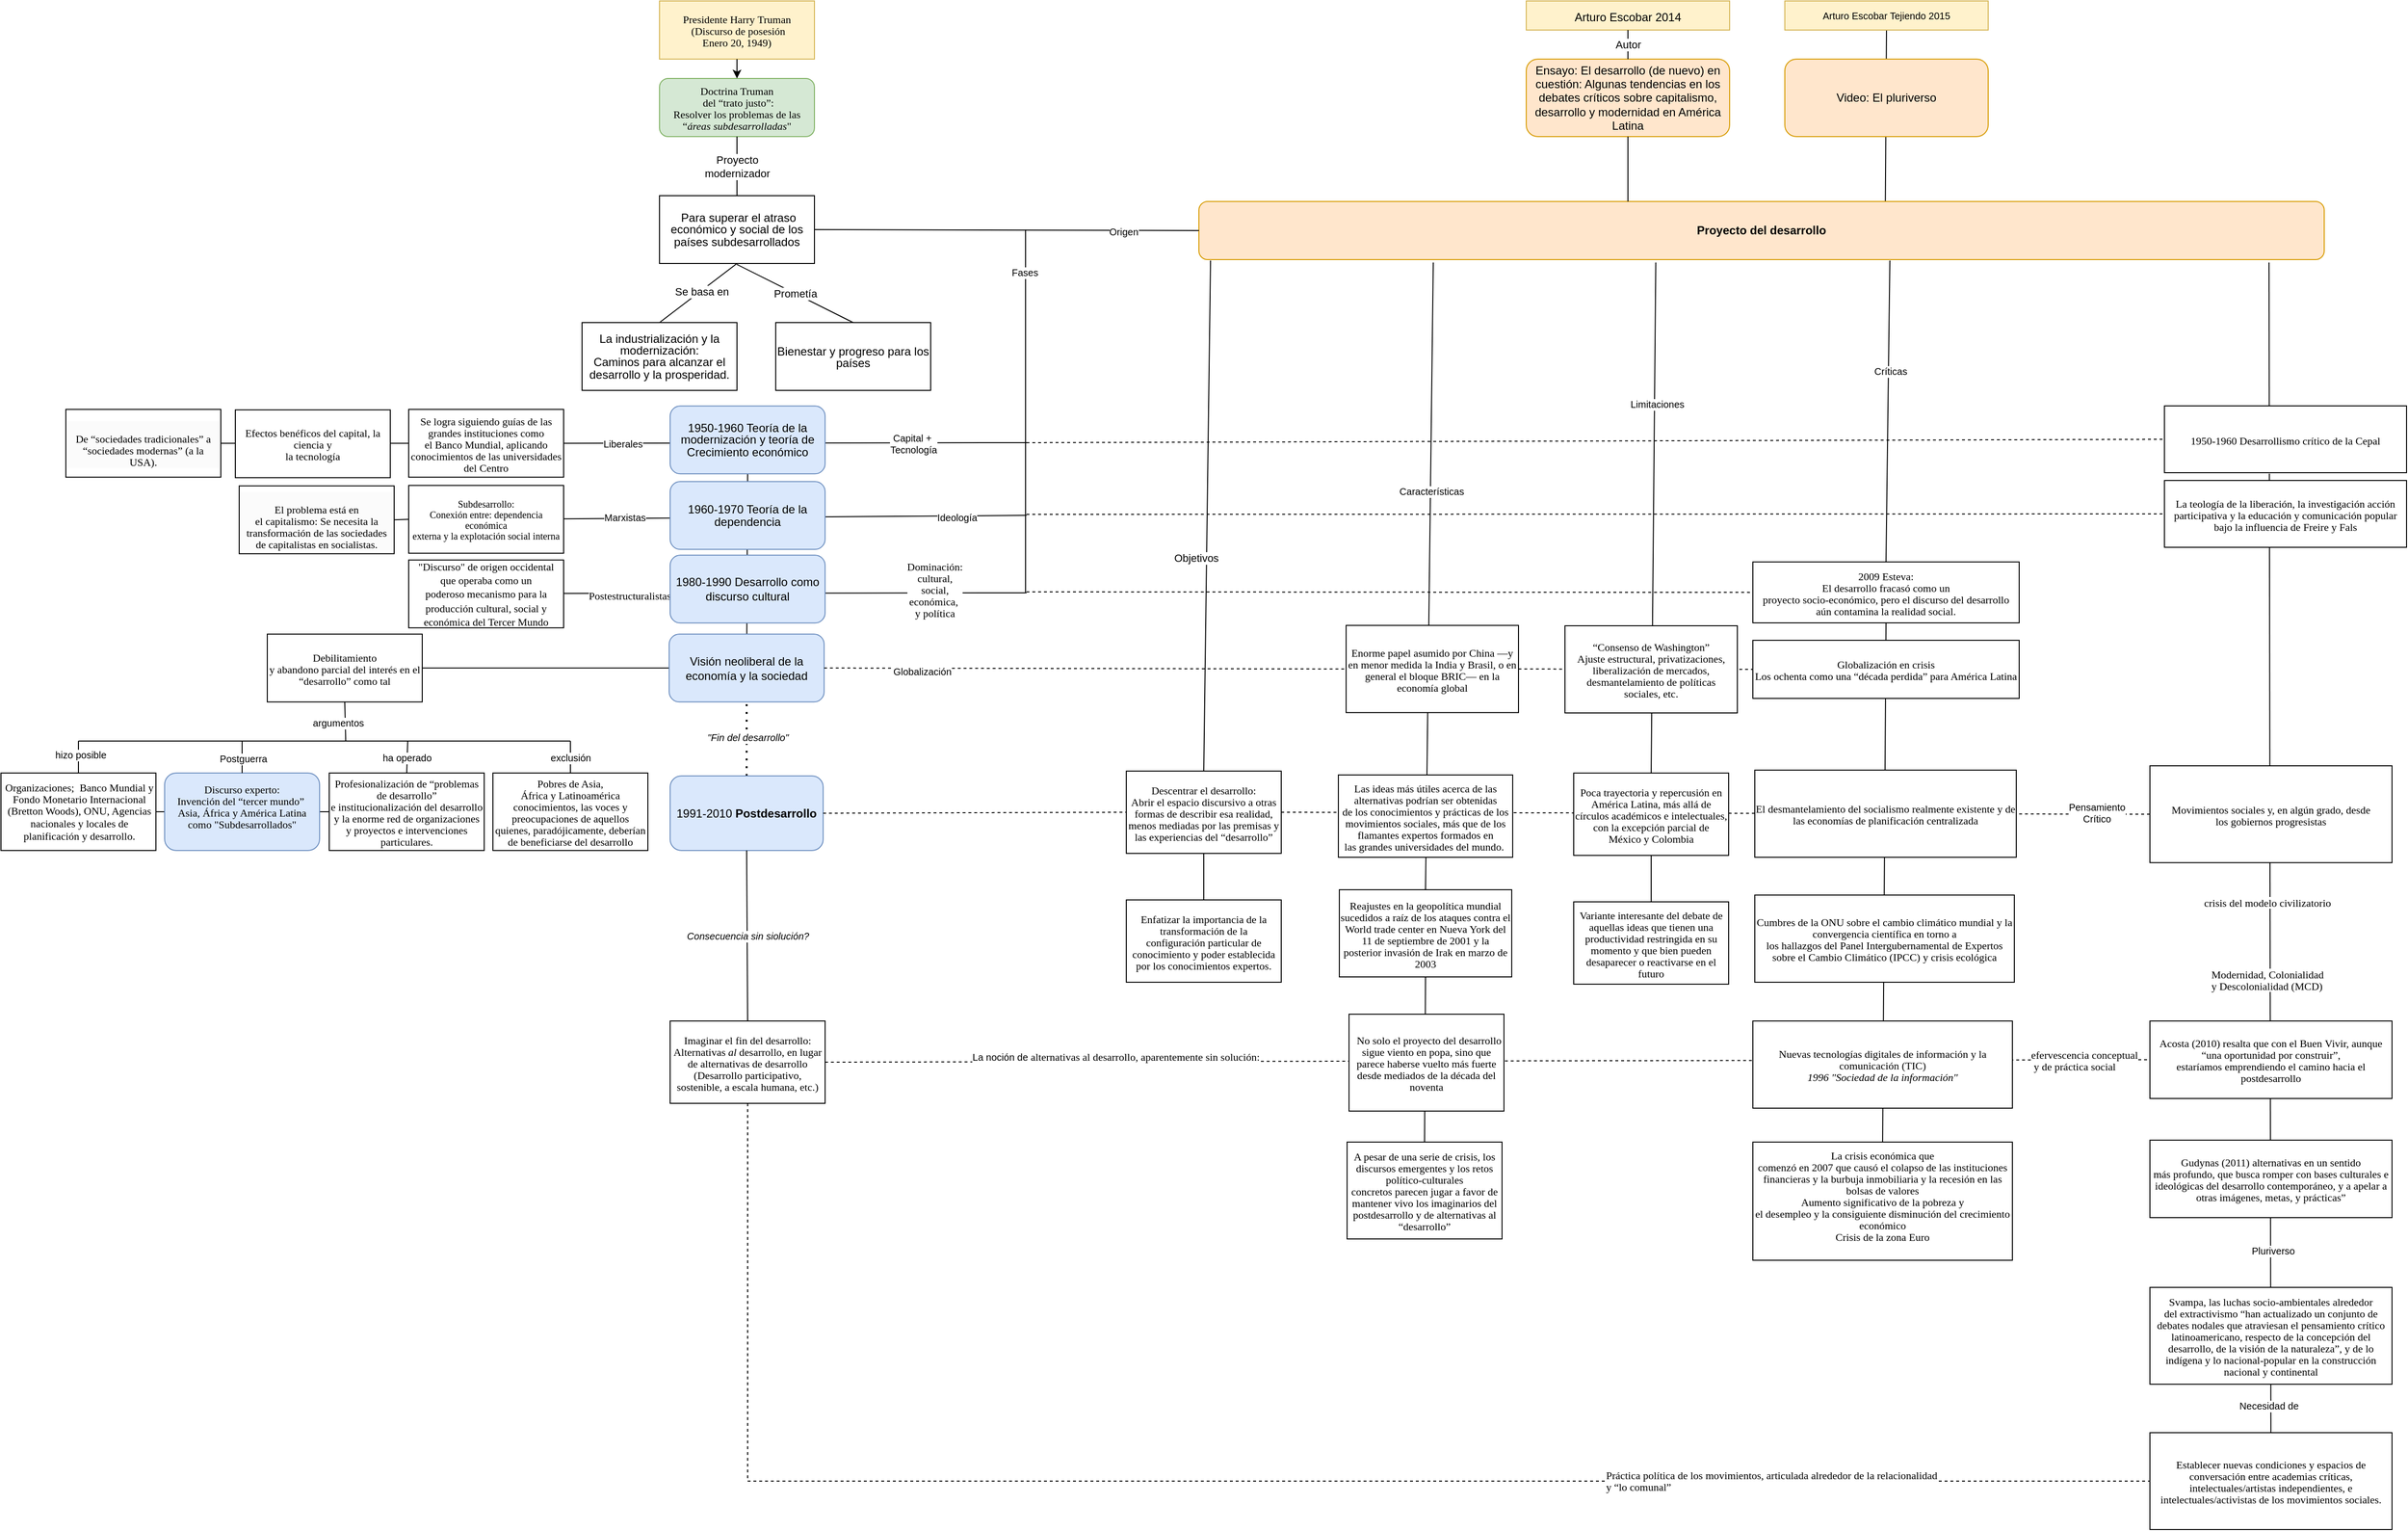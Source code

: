 <mxfile version="20.8.16" type="device"><diagram name="Page-1" id="GChp534_dUIEog7CV5QC"><mxGraphModel dx="2840" dy="1017" grid="1" gridSize="10" guides="1" tooltips="1" connect="1" arrows="1" fold="1" page="1" pageScale="1" pageWidth="850" pageHeight="1100" math="0" shadow="0"><root><mxCell id="0"/><mxCell id="1" parent="0"/><mxCell id="Qr96XQy9AHx0p6TsodSJ-46" value="" style="endArrow=none;dashed=1;html=1;rounded=0;fontSize=10;exitX=1;exitY=0.5;exitDx=0;exitDy=0;entryX=0;entryY=0.5;entryDx=0;entryDy=0;" edge="1" parent="1" source="Qr96XQy9AHx0p6TsodSJ-3" target="Qr96XQy9AHx0p6TsodSJ-18"><mxGeometry width="50" height="50" relative="1" as="geometry"><mxPoint x="849" y="1150" as="sourcePoint"/><mxPoint x="899" y="1100" as="targetPoint"/></mxGeometry></mxCell><mxCell id="Qr96XQy9AHx0p6TsodSJ-47" value="La noción de&amp;nbsp;&lt;span style=&quot;border-color: var(--border-color); font-family: Times; font-size: 11px; background-color: initial;&quot;&gt;alternativas al desarrollo,&amp;nbsp;&lt;/span&gt;&lt;span style=&quot;border-color: var(--border-color); font-family: Times; font-size: 11px; background-color: initial;&quot;&gt;aparentemente sin solución:&lt;/span&gt;" style="edgeLabel;html=1;align=center;verticalAlign=middle;resizable=0;points=[];fontSize=10;" vertex="1" connectable="0" parent="Qr96XQy9AHx0p6TsodSJ-46"><mxGeometry x="-0.283" y="1" relative="1" as="geometry"><mxPoint x="-191" y="-4" as="offset"/></mxGeometry></mxCell><mxCell id="Qr96XQy9AHx0p6TsodSJ-67" value="&lt;p style=&quot;margin: 0px; font-variant-numeric: normal; font-variant-east-asian: normal; font-stretch: normal; font-size: 11px; line-height: normal; font-family: Times; text-align: start;&quot; class=&quot;p1&quot;&gt;efervescencia conceptual&lt;/p&gt;&lt;p style=&quot;margin: 0px; font-variant-numeric: normal; font-variant-east-asian: normal; font-stretch: normal; font-size: 11px; line-height: normal; font-family: Times; text-align: start;&quot; class=&quot;p1&quot;&gt;&amp;nbsp;y de práctica social&lt;/p&gt;" style="edgeLabel;html=1;align=center;verticalAlign=middle;resizable=0;points=[];fontSize=10;" vertex="1" connectable="0" parent="Qr96XQy9AHx0p6TsodSJ-46"><mxGeometry x="0.912" relative="1" as="geometry"><mxPoint x="-8" as="offset"/></mxGeometry></mxCell><mxCell id="Qr96XQy9AHx0p6TsodSJ-75" value="" style="endArrow=none;html=1;rounded=0;fontSize=10;entryX=0.5;entryY=1;entryDx=0;entryDy=0;exitX=0.61;exitY=0.003;exitDx=0;exitDy=0;exitPerimeter=0;" edge="1" parent="1" source="yKHQRRJQhYgjyPGUkI0k-4" target="Qr96XQy9AHx0p6TsodSJ-74"><mxGeometry width="50" height="50" relative="1" as="geometry"><mxPoint x="1010" y="360" as="sourcePoint"/><mxPoint x="1060" y="310" as="targetPoint"/></mxGeometry></mxCell><mxCell id="Qr96XQy9AHx0p6TsodSJ-51" value="" style="endArrow=none;html=1;rounded=0;fontSize=10;" edge="1" parent="1" source="Qr96XQy9AHx0p6TsodSJ-70"><mxGeometry width="50" height="50" relative="1" as="geometry"><mxPoint x="1009" y="1070" as="sourcePoint"/><mxPoint x="1512" y="590" as="targetPoint"/></mxGeometry></mxCell><mxCell id="Qr96XQy9AHx0p6TsodSJ-52" value="Alternativas&lt;i&gt;&lt;br&gt;al&lt;/i&gt; desarrollo" style="edgeLabel;html=1;align=center;verticalAlign=middle;resizable=0;points=[];fontSize=10;" vertex="1" connectable="0" parent="Qr96XQy9AHx0p6TsodSJ-51"><mxGeometry x="0.441" y="-3" relative="1" as="geometry"><mxPoint x="-2" y="-133" as="offset"/></mxGeometry></mxCell><mxCell id="Qr96XQy9AHx0p6TsodSJ-68" value="&lt;p style=&quot;margin: 0px; font-variant-numeric: normal; font-variant-east-asian: normal; font-stretch: normal; font-size: 11px; line-height: normal; font-family: Times; text-align: start;&quot; class=&quot;p1&quot;&gt;Modernidad, Colonialidad&lt;/p&gt;&lt;p style=&quot;margin: 0px; font-variant-numeric: normal; font-variant-east-asian: normal; font-stretch: normal; font-size: 11px; line-height: normal; font-family: Times; text-align: start;&quot; class=&quot;p1&quot;&gt;y Descolonialidad (MCD)&lt;/p&gt;" style="edgeLabel;html=1;align=center;verticalAlign=middle;resizable=0;points=[];fontSize=10;" vertex="1" connectable="0" parent="Qr96XQy9AHx0p6TsodSJ-51"><mxGeometry x="-0.747" y="1" relative="1" as="geometry"><mxPoint x="-3" y="-315" as="offset"/></mxGeometry></mxCell><mxCell id="Qr96XQy9AHx0p6TsodSJ-69" value="&lt;p style=&quot;margin: 0px; font-variant-numeric: normal; font-variant-east-asian: normal; font-stretch: normal; font-size: 11px; line-height: normal; font-family: Times; text-align: start;&quot; class=&quot;p1&quot;&gt;crisis del modelo civilizatorio&lt;/p&gt;" style="edgeLabel;html=1;align=center;verticalAlign=middle;resizable=0;points=[];fontSize=10;" vertex="1" connectable="0" parent="Qr96XQy9AHx0p6TsodSJ-51"><mxGeometry x="-0.4" y="-4" relative="1" as="geometry"><mxPoint y="1" as="offset"/></mxGeometry></mxCell><mxCell id="Qr96XQy9AHx0p6TsodSJ-71" value="Necesidad de&amp;nbsp;" style="edgeLabel;html=1;align=center;verticalAlign=middle;resizable=0;points=[];fontSize=10;" vertex="1" connectable="0" parent="Qr96XQy9AHx0p6TsodSJ-51"><mxGeometry x="-0.955" y="1" relative="1" as="geometry"><mxPoint y="-1" as="offset"/></mxGeometry></mxCell><mxCell id="Qr96XQy9AHx0p6TsodSJ-76" value="&lt;p style=&quot;margin: 0px; font-variant-numeric: normal; font-variant-east-asian: normal; font-stretch: normal; font-size: 11px; line-height: normal; font-family: Times; text-align: start;&quot; class=&quot;p1&quot;&gt;crisis del modelo civilizatorio&lt;/p&gt;" style="edgeLabel;html=1;align=center;verticalAlign=middle;resizable=0;points=[];fontSize=10;" vertex="1" connectable="0" parent="Qr96XQy9AHx0p6TsodSJ-51"><mxGeometry x="-0.222" y="-1" relative="1" as="geometry"><mxPoint x="-4" y="-78" as="offset"/></mxGeometry></mxCell><mxCell id="Qr96XQy9AHx0p6TsodSJ-77" value="Pluriverso" style="edgeLabel;html=1;align=center;verticalAlign=middle;resizable=0;points=[];fontSize=10;" vertex="1" connectable="0" parent="Qr96XQy9AHx0p6TsodSJ-51"><mxGeometry x="-0.69" y="-2" relative="1" as="geometry"><mxPoint y="-1" as="offset"/></mxGeometry></mxCell><mxCell id="Qr96XQy9AHx0p6TsodSJ-24" value="Alternativas al desarrollo" style="endArrow=none;html=1;rounded=0;fontSize=10;entryX=0.5;entryY=0;entryDx=0;entryDy=0;exitX=0.5;exitY=1;exitDx=0;exitDy=0;" edge="1" parent="1" target="Qr96XQy9AHx0p6TsodSJ-25" source="Qr96XQy9AHx0p6TsodSJ-29"><mxGeometry width="50" height="50" relative="1" as="geometry"><mxPoint x="2187" y="600" as="sourcePoint"/><mxPoint x="2477" y="635.5" as="targetPoint"/></mxGeometry></mxCell><mxCell id="Qr96XQy9AHx0p6TsodSJ-14" value="" style="endArrow=none;html=1;rounded=0;fontSize=10;entryX=0.5;entryY=0;entryDx=0;entryDy=0;" edge="1" parent="1" target="Qr96XQy9AHx0p6TsodSJ-29"><mxGeometry width="50" height="50" relative="1" as="geometry"><mxPoint x="649" y="590" as="sourcePoint"/><mxPoint x="1586" y="675" as="targetPoint"/></mxGeometry></mxCell><mxCell id="Qr96XQy9AHx0p6TsodSJ-26" value="Características" style="edgeLabel;html=1;align=center;verticalAlign=middle;resizable=0;points=[];fontSize=10;" vertex="1" connectable="0" parent="Qr96XQy9AHx0p6TsodSJ-14"><mxGeometry x="-0.287" y="1" relative="1" as="geometry"><mxPoint y="5" as="offset"/></mxGeometry></mxCell><mxCell id="Qr96XQy9AHx0p6TsodSJ-42" value="" style="endArrow=none;dashed=1;html=1;rounded=0;fontSize=10;exitX=1;exitY=0.5;exitDx=0;exitDy=0;entryX=0;entryY=0.5;entryDx=0;entryDy=0;startArrow=none;" edge="1" parent="1" source="Qr96XQy9AHx0p6TsodSJ-28" target="Qr96XQy9AHx0p6TsodSJ-22"><mxGeometry width="50" height="50" relative="1" as="geometry"><mxPoint x="849" y="860" as="sourcePoint"/><mxPoint x="899" y="810" as="targetPoint"/></mxGeometry></mxCell><mxCell id="Qr96XQy9AHx0p6TsodSJ-38" value="" style="endArrow=none;dashed=1;html=1;rounded=0;fontSize=10;exitX=1;exitY=0.5;exitDx=0;exitDy=0;entryX=0;entryY=0.5;entryDx=0;entryDy=0;startArrow=none;" edge="1" parent="1" source="xgXXpCySoYyy2AGcn59_-115" target="Qr96XQy9AHx0p6TsodSJ-53"><mxGeometry width="50" height="50" relative="1" as="geometry"><mxPoint x="989" y="920" as="sourcePoint"/><mxPoint x="1039" y="870" as="targetPoint"/></mxGeometry></mxCell><mxCell id="Qr96XQy9AHx0p6TsodSJ-54" value="Pensamiento&lt;br&gt;Crítico" style="edgeLabel;html=1;align=center;verticalAlign=middle;resizable=0;points=[];fontSize=10;" vertex="1" connectable="0" parent="Qr96XQy9AHx0p6TsodSJ-38"><mxGeometry x="0.927" y="1" relative="1" as="geometry"><mxPoint x="-23" y="-1" as="offset"/></mxGeometry></mxCell><mxCell id="Qr96XQy9AHx0p6TsodSJ-34" value="" style="endArrow=none;html=1;rounded=0;fontSize=10;entryX=0.5;entryY=1;entryDx=0;entryDy=0;exitX=0.5;exitY=0;exitDx=0;exitDy=0;" edge="1" parent="1" source="Qr96XQy9AHx0p6TsodSJ-50" target="Qr96XQy9AHx0p6TsodSJ-20"><mxGeometry width="50" height="50" relative="1" as="geometry"><mxPoint x="1682" y="948" as="sourcePoint"/><mxPoint x="1732" y="898" as="targetPoint"/></mxGeometry></mxCell><mxCell id="Qr96XQy9AHx0p6TsodSJ-11" value="" style="endArrow=none;html=1;rounded=0;fontSize=10;entryX=0.5;entryY=0;entryDx=0;entryDy=0;exitX=0.406;exitY=1.05;exitDx=0;exitDy=0;exitPerimeter=0;" edge="1" parent="1" source="yKHQRRJQhYgjyPGUkI0k-4" target="Qr96XQy9AHx0p6TsodSJ-10"><mxGeometry width="50" height="50" relative="1" as="geometry"><mxPoint x="963.232" y="585.98" as="sourcePoint"/><mxPoint x="929" y="1004.93" as="targetPoint"/></mxGeometry></mxCell><mxCell id="Qr96XQy9AHx0p6TsodSJ-61" value="Limitaciones" style="edgeLabel;html=1;align=center;verticalAlign=middle;resizable=0;points=[];fontSize=10;" vertex="1" connectable="0" parent="Qr96XQy9AHx0p6TsodSJ-11"><mxGeometry x="-0.442" y="2" relative="1" as="geometry"><mxPoint y="-1" as="offset"/></mxGeometry></mxCell><mxCell id="Qr96XQy9AHx0p6TsodSJ-5" value="" style="endArrow=none;html=1;rounded=0;exitX=0.5;exitY=0;exitDx=0;exitDy=0;entryX=0.5;entryY=1;entryDx=0;entryDy=0;" edge="1" parent="1" source="Qr96XQy9AHx0p6TsodSJ-4" target="xgXXpCySoYyy2AGcn59_-115"><mxGeometry width="50" height="50" relative="1" as="geometry"><mxPoint x="927" y="500.13" as="sourcePoint"/><mxPoint x="657" y="701" as="targetPoint"/></mxGeometry></mxCell><mxCell id="Qr96XQy9AHx0p6TsodSJ-7" value="" style="endArrow=none;html=1;rounded=0;entryX=0.5;entryY=1;entryDx=0;entryDy=0;" edge="1" parent="1" source="xgXXpCySoYyy2AGcn59_-24" target="xgXXpCySoYyy2AGcn59_-18"><mxGeometry width="50" height="50" relative="1" as="geometry"><mxPoint x="109" y="791" as="sourcePoint"/><mxPoint x="159" y="741" as="targetPoint"/></mxGeometry></mxCell><mxCell id="xgXXpCySoYyy2AGcn59_-89" value="" style="endArrow=none;html=1;rounded=0;fontSize=10;entryX=0;entryY=0.5;entryDx=0;entryDy=0;exitX=1;exitY=0.5;exitDx=0;exitDy=0;" parent="1" source="xgXXpCySoYyy2AGcn59_-85" target="xgXXpCySoYyy2AGcn59_-10" edge="1"><mxGeometry width="50" height="50" relative="1" as="geometry"><mxPoint x="-168" y="896" as="sourcePoint"/><mxPoint x="-118" y="846" as="targetPoint"/></mxGeometry></mxCell><mxCell id="xgXXpCySoYyy2AGcn59_-77" value="" style="endArrow=none;html=1;rounded=0;fontSize=10;exitX=1;exitY=0.5;exitDx=0;exitDy=0;entryX=0;entryY=0.5;entryDx=0;entryDy=0;" parent="1" source="xgXXpCySoYyy2AGcn59_-13" edge="1" target="xgXXpCySoYyy2AGcn59_-24"><mxGeometry width="50" height="50" relative="1" as="geometry"><mxPoint x="64" y="795" as="sourcePoint"/><mxPoint x="151" y="1009" as="targetPoint"/></mxGeometry></mxCell><mxCell id="xgXXpCySoYyy2AGcn59_-75" value="" style="endArrow=none;html=1;rounded=0;fontSize=10;exitX=1;exitY=0.5;exitDx=0;exitDy=0;" parent="1" edge="1"><mxGeometry width="50" height="50" relative="1" as="geometry"><mxPoint x="-249" y="931.63" as="sourcePoint"/><mxPoint x="229" y="931" as="targetPoint"/></mxGeometry></mxCell><mxCell id="xgXXpCySoYyy2AGcn59_-76" value="&lt;p style=&quot;border-color: var(--border-color); font-variant-numeric: normal; font-variant-east-asian: normal; font-stretch: normal; font-size: 11px; line-height: normal; font-family: Times; margin: 0px;&quot; class=&quot;p1&quot;&gt;Dominación:&lt;/p&gt;&lt;p style=&quot;border-color: var(--border-color); font-variant-numeric: normal; font-variant-east-asian: normal; font-stretch: normal; font-size: 11px; line-height: normal; font-family: Times; margin: 0px;&quot; class=&quot;p1&quot;&gt;&amp;nbsp;cultural,&amp;nbsp;&lt;/p&gt;&lt;p style=&quot;border-color: var(--border-color); font-variant-numeric: normal; font-variant-east-asian: normal; font-stretch: normal; font-size: 11px; line-height: normal; font-family: Times; margin: 0px;&quot; class=&quot;p1&quot;&gt;social,&lt;/p&gt;&lt;p style=&quot;border-color: var(--border-color); font-variant-numeric: normal; font-variant-east-asian: normal; font-stretch: normal; font-size: 11px; line-height: normal; font-family: Times; margin: 0px;&quot; class=&quot;p1&quot;&gt;económica,&amp;nbsp;&lt;/p&gt;&lt;p style=&quot;border-color: var(--border-color); font-variant-numeric: normal; font-variant-east-asian: normal; font-stretch: normal; font-size: 11px; line-height: normal; font-family: Times; margin: 0px;&quot; class=&quot;p1&quot;&gt;y política&lt;/p&gt;" style="edgeLabel;html=1;align=center;verticalAlign=middle;resizable=0;points=[];fontSize=10;" parent="xgXXpCySoYyy2AGcn59_-75" vertex="1" connectable="0"><mxGeometry x="0.087" y="2" relative="1" as="geometry"><mxPoint x="123" y="-3" as="offset"/></mxGeometry></mxCell><mxCell id="xgXXpCySoYyy2AGcn59_-79" value="&lt;p style=&quot;margin: 0px; font-variant-numeric: normal; font-variant-east-asian: normal; font-stretch: normal; font-size: 11px; line-height: normal; font-family: Times; text-align: start;&quot; class=&quot;p1&quot;&gt;Postestructuralistas&lt;/p&gt;" style="edgeLabel;html=1;align=center;verticalAlign=middle;resizable=0;points=[];fontSize=10;" parent="xgXXpCySoYyy2AGcn59_-75" vertex="1" connectable="0"><mxGeometry x="-0.655" y="-1" relative="1" as="geometry"><mxPoint x="-15" as="offset"/></mxGeometry></mxCell><mxCell id="xgXXpCySoYyy2AGcn59_-74" value="" style="endArrow=none;html=1;rounded=0;fontSize=10;exitX=1;exitY=0.5;exitDx=0;exitDy=0;" parent="1" edge="1"><mxGeometry width="50" height="50" relative="1" as="geometry"><mxPoint x="-249" y="854.63" as="sourcePoint"/><mxPoint x="229" y="851" as="targetPoint"/></mxGeometry></mxCell><mxCell id="xgXXpCySoYyy2AGcn59_-78" value="Ideología" style="edgeLabel;html=1;align=center;verticalAlign=middle;resizable=0;points=[];fontSize=10;" parent="xgXXpCySoYyy2AGcn59_-74" vertex="1" connectable="0"><mxGeometry x="0.615" y="-1" relative="1" as="geometry"><mxPoint x="20" as="offset"/></mxGeometry></mxCell><mxCell id="xgXXpCySoYyy2AGcn59_-80" value="Marxistas" style="edgeLabel;html=1;align=center;verticalAlign=middle;resizable=0;points=[];fontSize=10;" parent="xgXXpCySoYyy2AGcn59_-74" vertex="1" connectable="0"><mxGeometry x="-0.697" y="1" relative="1" as="geometry"><mxPoint x="-10" as="offset"/></mxGeometry></mxCell><mxCell id="xgXXpCySoYyy2AGcn59_-72" value="" style="endArrow=none;html=1;rounded=0;fontSize=10;exitX=1;exitY=0.5;exitDx=0;exitDy=0;" parent="1" source="xgXXpCySoYyy2AGcn59_-10" edge="1"><mxGeometry width="50" height="50" relative="1" as="geometry"><mxPoint x="65" y="812" as="sourcePoint"/><mxPoint x="229" y="776" as="targetPoint"/></mxGeometry></mxCell><mxCell id="xgXXpCySoYyy2AGcn59_-73" value="Capital +&amp;nbsp;&lt;br&gt;Tecnología" style="edgeLabel;html=1;align=center;verticalAlign=middle;resizable=0;points=[];fontSize=10;" parent="xgXXpCySoYyy2AGcn59_-72" vertex="1" connectable="0"><mxGeometry x="-0.237" y="-1" relative="1" as="geometry"><mxPoint x="178" y="-1" as="offset"/></mxGeometry></mxCell><mxCell id="xgXXpCySoYyy2AGcn59_-81" value="Liberales" style="edgeLabel;html=1;align=center;verticalAlign=middle;resizable=0;points=[];fontSize=10;" parent="xgXXpCySoYyy2AGcn59_-72" vertex="1" connectable="0"><mxGeometry x="-0.716" relative="1" as="geometry"><mxPoint x="-7" as="offset"/></mxGeometry></mxCell><mxCell id="yKHQRRJQhYgjyPGUkI0k-1" value="Ensayo: El desarrollo (de nuevo) en cuestión: Algunas tendencias en los debates críticos sobre capitalismo, desarrollo y modernidad en América Latina" style="rounded=1;whiteSpace=wrap;html=1;fillColor=#ffe6cc;strokeColor=#d79b00;" parent="1" vertex="1"><mxGeometry x="745" y="380" width="210" height="80" as="geometry"/></mxCell><mxCell id="yKHQRRJQhYgjyPGUkI0k-2" value="Arturo Escobar 2014&lt;span style=&quot;font-size: medium; text-align: start;&quot;&gt;&lt;/span&gt;" style="rounded=0;whiteSpace=wrap;html=1;fillColor=#fff2cc;strokeColor=#d6b656;" parent="1" vertex="1"><mxGeometry x="745" y="320" width="210" height="30" as="geometry"/></mxCell><mxCell id="yKHQRRJQhYgjyPGUkI0k-3" value="Autor" style="endArrow=none;html=1;rounded=0;entryX=0.5;entryY=1;entryDx=0;entryDy=0;exitX=0.5;exitY=0;exitDx=0;exitDy=0;" parent="1" source="yKHQRRJQhYgjyPGUkI0k-1" target="yKHQRRJQhYgjyPGUkI0k-2" edge="1"><mxGeometry width="50" height="50" relative="1" as="geometry"><mxPoint x="785" y="430" as="sourcePoint"/><mxPoint x="835" y="380" as="targetPoint"/></mxGeometry></mxCell><mxCell id="yKHQRRJQhYgjyPGUkI0k-4" value="&lt;b&gt;Proyecto del desarrollo&lt;/b&gt;" style="rounded=1;whiteSpace=wrap;html=1;fillColor=#ffe6cc;strokeColor=#d79b00;" parent="1" vertex="1"><mxGeometry x="407" y="527" width="1162" height="60" as="geometry"/></mxCell><mxCell id="yKHQRRJQhYgjyPGUkI0k-5" value="" style="endArrow=none;html=1;rounded=0;entryX=0.5;entryY=1;entryDx=0;entryDy=0;exitX=0.5;exitY=0;exitDx=0;exitDy=0;" parent="1" target="yKHQRRJQhYgjyPGUkI0k-1" edge="1"><mxGeometry width="50" height="50" relative="1" as="geometry"><mxPoint x="850.0" y="527" as="sourcePoint"/><mxPoint x="264" y="527" as="targetPoint"/></mxGeometry></mxCell><mxCell id="yKHQRRJQhYgjyPGUkI0k-6" value="&lt;p style=&quot;margin: 0px; font-variant-numeric: normal; font-variant-east-asian: normal; font-stretch: normal; font-size: 11px; line-height: normal; font-family: Times;&quot; class=&quot;p1&quot;&gt;Presidente Harry&amp;nbsp;&lt;span style=&quot;background-color: initial;&quot;&gt;Truman&lt;/span&gt;&lt;/p&gt;&lt;p style=&quot;margin: 0px; font-variant-numeric: normal; font-variant-east-asian: normal; font-stretch: normal; font-size: 11px; line-height: normal; font-family: Times;&quot; class=&quot;p1&quot;&gt;&lt;span style=&quot;background-color: initial;&quot;&gt;&amp;nbsp;(Discurso de posesión&lt;/span&gt;&lt;/p&gt;&lt;p style=&quot;margin: 0px; font-variant-numeric: normal; font-variant-east-asian: normal; font-stretch: normal; font-size: 11px; line-height: normal; font-family: Times;&quot; class=&quot;p1&quot;&gt;&lt;span style=&quot;background-color: initial;&quot;&gt;Enero 20, 1949)&lt;/span&gt;&lt;/p&gt;" style="rounded=0;whiteSpace=wrap;html=1;align=center;fillColor=#fff2cc;strokeColor=#d6b656;" parent="1" vertex="1"><mxGeometry x="-150" y="320" width="160" height="60" as="geometry"/></mxCell><mxCell id="yKHQRRJQhYgjyPGUkI0k-7" value="" style="endArrow=none;html=1;rounded=0;entryX=0;entryY=0.5;entryDx=0;entryDy=0;exitX=1;exitY=0.5;exitDx=0;exitDy=0;" parent="1" source="xgXXpCySoYyy2AGcn59_-1" target="yKHQRRJQhYgjyPGUkI0k-4" edge="1"><mxGeometry x="-0.088" width="50" height="50" relative="1" as="geometry"><mxPoint x="-71" y="555" as="sourcePoint"/><mxPoint x="214" y="555" as="targetPoint"/><mxPoint as="offset"/></mxGeometry></mxCell><mxCell id="xgXXpCySoYyy2AGcn59_-96" value="Origen" style="edgeLabel;html=1;align=center;verticalAlign=middle;resizable=0;points=[];fontSize=10;" parent="yKHQRRJQhYgjyPGUkI0k-7" vertex="1" connectable="0"><mxGeometry x="0.608" y="-1" relative="1" as="geometry"><mxPoint as="offset"/></mxGeometry></mxCell><mxCell id="yKHQRRJQhYgjyPGUkI0k-8" value="&lt;p style=&quot;margin: 0px; font-variant-numeric: normal; font-variant-east-asian: normal; font-stretch: normal; font-size: 11px; line-height: normal; font-family: Times;&quot; class=&quot;p1&quot;&gt;Doctrina Truman&lt;/p&gt;&lt;p style=&quot;margin: 0px; font-variant-numeric: normal; font-variant-east-asian: normal; font-stretch: normal; font-size: 11px; line-height: normal; font-family: Times;&quot; class=&quot;p1&quot;&gt;&amp;nbsp;del “trato justo”:&lt;/p&gt;&lt;p style=&quot;margin: 0px; font-variant-numeric: normal; font-variant-east-asian: normal; font-stretch: normal; font-size: 11px; line-height: normal; font-family: Times;&quot; class=&quot;p1&quot;&gt;Resolver los problemas de las “&lt;i&gt;áreas subdesarrolladas&lt;/i&gt;&quot;&lt;/p&gt;" style="rounded=1;whiteSpace=wrap;html=1;align=center;fillColor=#d5e8d4;strokeColor=#82b366;" parent="1" vertex="1"><mxGeometry x="-150" y="400" width="160" height="60" as="geometry"/></mxCell><mxCell id="yKHQRRJQhYgjyPGUkI0k-10" value="" style="endArrow=classic;html=1;rounded=0;exitX=0.5;exitY=1;exitDx=0;exitDy=0;entryX=0.5;entryY=0;entryDx=0;entryDy=0;" parent="1" source="yKHQRRJQhYgjyPGUkI0k-6" target="yKHQRRJQhYgjyPGUkI0k-8" edge="1"><mxGeometry width="50" height="50" relative="1" as="geometry"><mxPoint x="-80" y="500" as="sourcePoint"/><mxPoint x="-30" y="450" as="targetPoint"/></mxGeometry></mxCell><mxCell id="xgXXpCySoYyy2AGcn59_-1" value="&lt;p style=&quot;line-height: 100%;&quot;&gt;&amp;nbsp;Para superar el atraso económico y social de los países subdesarrollados&lt;span style=&quot;font-size: medium; text-align: start;&quot;&gt;&lt;/span&gt;&lt;/p&gt;" style="rounded=0;whiteSpace=wrap;html=1;" parent="1" vertex="1"><mxGeometry x="-150" y="521" width="160" height="70" as="geometry"/></mxCell><mxCell id="xgXXpCySoYyy2AGcn59_-2" value="Proyecto&lt;br&gt;modernizador" style="endArrow=none;html=1;rounded=0;entryX=0.5;entryY=1;entryDx=0;entryDy=0;exitX=0.5;exitY=0;exitDx=0;exitDy=0;" parent="1" source="xgXXpCySoYyy2AGcn59_-1" target="yKHQRRJQhYgjyPGUkI0k-8" edge="1"><mxGeometry width="50" height="50" relative="1" as="geometry"><mxPoint x="130" y="600" as="sourcePoint"/><mxPoint x="180" y="550" as="targetPoint"/></mxGeometry></mxCell><mxCell id="xgXXpCySoYyy2AGcn59_-4" value="&lt;p style=&quot;line-height: 100%;&quot;&gt;La industrialización y la modernización: &lt;br&gt;Caminos para alcanzar el desarrollo y la prosperidad.&lt;span style=&quot;font-size: medium; text-align: start;&quot;&gt;&lt;/span&gt;&lt;/p&gt;" style="rounded=0;whiteSpace=wrap;html=1;" parent="1" vertex="1"><mxGeometry x="-230" y="652" width="160" height="70" as="geometry"/></mxCell><mxCell id="xgXXpCySoYyy2AGcn59_-5" value="" style="endArrow=none;html=1;rounded=0;entryX=0.5;entryY=1;entryDx=0;entryDy=0;exitX=0.5;exitY=0;exitDx=0;exitDy=0;" parent="1" source="xgXXpCySoYyy2AGcn59_-4" target="xgXXpCySoYyy2AGcn59_-1" edge="1"><mxGeometry width="50" height="50" relative="1" as="geometry"><mxPoint x="130" y="642" as="sourcePoint"/><mxPoint x="180" y="592" as="targetPoint"/></mxGeometry></mxCell><mxCell id="xgXXpCySoYyy2AGcn59_-6" value="Se basa en&amp;nbsp;" style="edgeLabel;html=1;align=center;verticalAlign=middle;resizable=0;points=[];" parent="xgXXpCySoYyy2AGcn59_-5" vertex="1" connectable="0"><mxGeometry x="0.091" y="-1" relative="1" as="geometry"><mxPoint as="offset"/></mxGeometry></mxCell><mxCell id="xgXXpCySoYyy2AGcn59_-7" value="&lt;p style=&quot;line-height: 100%;&quot;&gt;Bienestar y progreso para los países&lt;/p&gt;" style="rounded=0;whiteSpace=wrap;html=1;" parent="1" vertex="1"><mxGeometry x="-30" y="652" width="160" height="70" as="geometry"/></mxCell><mxCell id="xgXXpCySoYyy2AGcn59_-8" value="Prometía" style="endArrow=none;html=1;rounded=0;exitX=0.5;exitY=0;exitDx=0;exitDy=0;" parent="1" source="xgXXpCySoYyy2AGcn59_-7" edge="1"><mxGeometry width="50" height="50" relative="1" as="geometry"><mxPoint x="130" y="682" as="sourcePoint"/><mxPoint x="-70" y="592" as="targetPoint"/></mxGeometry></mxCell><mxCell id="xgXXpCySoYyy2AGcn59_-10" value="&lt;p style=&quot;margin: 0px; font-variant-numeric: normal; font-variant-east-asian: normal; font-stretch: normal; font-size: 11px; line-height: normal; font-family: Times;&quot; class=&quot;p1&quot;&gt;Se logra siguiendo guías&amp;nbsp;&lt;span style=&quot;background-color: initial;&quot;&gt;de las grandes instituciones como el&amp;nbsp;&lt;/span&gt;&lt;span style=&quot;background-color: initial;&quot;&gt;Banco Mundial, aplicando&lt;/span&gt;&lt;/p&gt;&lt;p style=&quot;margin: 0px; font-variant-numeric: normal; font-variant-east-asian: normal; font-stretch: normal; font-size: 11px; line-height: normal; font-family: Times;&quot; class=&quot;p1&quot;&gt;conocimientos de&lt;span style=&quot;background-color: initial;&quot;&gt;&amp;nbsp;las universidades del Centro&lt;/span&gt;&lt;/p&gt;" style="rounded=0;whiteSpace=wrap;html=1;align=center;" parent="1" vertex="1"><mxGeometry x="-409" y="741.63" width="160" height="70" as="geometry"/></mxCell><mxCell id="xgXXpCySoYyy2AGcn59_-13" value="&lt;p style=&quot;margin: 0px; font-variant-numeric: normal; font-variant-east-asian: normal; font-stretch: normal; font-size: 11px; line-height: normal; font-family: Times;&quot; class=&quot;p1&quot;&gt;Debilitamiento&lt;/p&gt;&lt;p style=&quot;margin: 0px; font-variant-numeric: normal; font-variant-east-asian: normal; font-stretch: normal; font-size: 11px; line-height: normal; font-family: Times;&quot; class=&quot;p1&quot;&gt;y abandono parcial del interés en el “desarrollo” como tal&lt;/p&gt;" style="rounded=0;whiteSpace=wrap;html=1;align=center;" parent="1" vertex="1"><mxGeometry x="-555" y="973.63" width="160" height="70" as="geometry"/></mxCell><mxCell id="xgXXpCySoYyy2AGcn59_-18" value="&lt;p style=&quot;line-height: 100%;&quot;&gt;1950-1960 Teoría de la modernización y teoría de Crecimiento económico&lt;span style=&quot;font-size: medium; text-align: start;&quot;&gt;&lt;/span&gt;&lt;/p&gt;" style="rounded=1;whiteSpace=wrap;html=1;fillColor=#dae8fc;strokeColor=#6c8ebf;" parent="1" vertex="1"><mxGeometry x="-139.0" y="738.13" width="160" height="70" as="geometry"/></mxCell><mxCell id="xgXXpCySoYyy2AGcn59_-19" value="&lt;p style=&quot;line-height: 100%;&quot;&gt;1960-1970 Teoría de la dependencia&lt;span style=&quot;font-size: medium; text-align: start;&quot;&gt;&lt;/span&gt;&lt;/p&gt;" style="rounded=1;whiteSpace=wrap;html=1;fillColor=#dae8fc;strokeColor=#6c8ebf;" parent="1" vertex="1"><mxGeometry x="-139.0" y="816.13" width="160" height="70" as="geometry"/></mxCell><mxCell id="xgXXpCySoYyy2AGcn59_-20" value="1980-1990 Desarrollo como discurso cultural" style="rounded=1;whiteSpace=wrap;html=1;fillColor=#dae8fc;strokeColor=#6c8ebf;" parent="1" vertex="1"><mxGeometry x="-139.0" y="892.13" width="160" height="70" as="geometry"/></mxCell><mxCell id="xgXXpCySoYyy2AGcn59_-24" value="Visión neoliberal de la economía y la sociedad" style="rounded=1;whiteSpace=wrap;html=1;fillColor=#dae8fc;strokeColor=#6c8ebf;" parent="1" vertex="1"><mxGeometry x="-140.0" y="973.63" width="160" height="70" as="geometry"/></mxCell><mxCell id="xgXXpCySoYyy2AGcn59_-70" value="" style="endArrow=none;html=1;rounded=0;fontSize=10;" parent="1" edge="1"><mxGeometry width="50" height="50" relative="1" as="geometry"><mxPoint x="228" y="931" as="sourcePoint"/><mxPoint x="228" y="556" as="targetPoint"/></mxGeometry></mxCell><mxCell id="xgXXpCySoYyy2AGcn59_-71" value="Fases" style="edgeLabel;html=1;align=center;verticalAlign=middle;resizable=0;points=[];fontSize=10;" parent="xgXXpCySoYyy2AGcn59_-70" vertex="1" connectable="0"><mxGeometry x="0.762" y="1" relative="1" as="geometry"><mxPoint y="-1" as="offset"/></mxGeometry></mxCell><mxCell id="xgXXpCySoYyy2AGcn59_-82" value="&lt;p style=&quot;border-color: var(--border-color); font-variant-numeric: normal; font-variant-east-asian: normal; font-stretch: normal; font-size: 11px; line-height: normal; font-family: Times; margin: 0px;&quot; class=&quot;p1&quot;&gt;Efectos benéficos del capital, la ciencia y&lt;/p&gt;&lt;p style=&quot;border-color: var(--border-color); font-variant-numeric: normal; font-variant-east-asian: normal; font-stretch: normal; font-size: 11px; line-height: normal; font-family: Times; margin: 0px;&quot; class=&quot;p1&quot;&gt;la tecnología&lt;/p&gt;" style="rounded=0;whiteSpace=wrap;html=1;" parent="1" vertex="1"><mxGeometry x="-588" y="742.13" width="160" height="70" as="geometry"/></mxCell><mxCell id="xgXXpCySoYyy2AGcn59_-83" value="&lt;p style=&quot;border-color: var(--border-color); font-variant-numeric: normal; font-variant-east-asian: normal; font-stretch: normal; font-size: 10px; line-height: normal; font-family: Times; margin: 0px;&quot; class=&quot;p1&quot;&gt;&lt;font style=&quot;border-color: var(--border-color);&quot;&gt;Subdesarrollo:&lt;/font&gt;&lt;/p&gt;&lt;p style=&quot;border-color: var(--border-color); font-variant-numeric: normal; font-variant-east-asian: normal; font-stretch: normal; font-size: 10px; line-height: normal; font-family: Times; margin: 0px;&quot; class=&quot;p1&quot;&gt;&lt;font style=&quot;border-color: var(--border-color);&quot;&gt;Conexión entre: dependencia económica&lt;/font&gt;&lt;/p&gt;&lt;p style=&quot;border-color: var(--border-color); font-variant-numeric: normal; font-variant-east-asian: normal; font-stretch: normal; font-size: 10px; line-height: normal; font-family: Times; margin: 0px;&quot; class=&quot;p1&quot;&gt;&lt;font style=&quot;border-color: var(--border-color);&quot;&gt;externa&amp;nbsp;&lt;/font&gt;y la explotación social interna&lt;/p&gt;" style="rounded=0;whiteSpace=wrap;html=1;" parent="1" vertex="1"><mxGeometry x="-409" y="820.13" width="160" height="70" as="geometry"/></mxCell><mxCell id="xgXXpCySoYyy2AGcn59_-84" value="&lt;span style=&quot;border-color: var(--border-color); font-family: Times; font-size: 11px; background-color: initial;&quot;&gt;&quot;Discurso&quot; de origen occidental que operaba como un poderoso&amp;nbsp;&lt;/span&gt;&lt;span style=&quot;border-color: var(--border-color); font-family: Times; font-size: 11px; background-color: initial;&quot;&gt;mecanismo para la producción cultural, social y económica&amp;nbsp;&lt;/span&gt;&lt;span style=&quot;border-color: var(--border-color); font-family: Times; font-size: 11px; background-color: initial;&quot;&gt;del Tercer Mundo&lt;/span&gt;" style="rounded=0;whiteSpace=wrap;html=1;" parent="1" vertex="1"><mxGeometry x="-409" y="897.13" width="160" height="70" as="geometry"/></mxCell><mxCell id="xgXXpCySoYyy2AGcn59_-85" value="&lt;meta charset=&quot;utf-8&quot;&gt;&lt;p style=&quot;border-color: var(--border-color); color: rgb(0, 0, 0); font: 400 11px Times; letter-spacing: normal; orphans: 2; text-align: center; text-indent: 0px; text-transform: none; widows: 2; word-spacing: 0px; -webkit-text-stroke-width: 0px; background-color: rgb(251, 251, 251); text-decoration-thickness: initial; text-decoration-style: initial; text-decoration-color: initial; margin: 0px;&quot; class=&quot;p1&quot;&gt;&lt;br class=&quot;Apple-interchange-newline&quot;&gt;De “sociedades tradicionales” a “sociedades modernas” (a la&lt;/p&gt;&lt;p style=&quot;border-color: var(--border-color); color: rgb(0, 0, 0); font: 400 11px Times; letter-spacing: normal; orphans: 2; text-align: center; text-indent: 0px; text-transform: none; widows: 2; word-spacing: 0px; -webkit-text-stroke-width: 0px; background-color: rgb(251, 251, 251); text-decoration-thickness: initial; text-decoration-style: initial; text-decoration-color: initial; margin: 0px;&quot; class=&quot;p1&quot;&gt;USA).&lt;/p&gt;" style="rounded=0;whiteSpace=wrap;html=1;" parent="1" vertex="1"><mxGeometry x="-763" y="741.63" width="160" height="70" as="geometry"/></mxCell><mxCell id="xgXXpCySoYyy2AGcn59_-86" value="&lt;meta charset=&quot;utf-8&quot;&gt;&lt;p style=&quot;border-color: var(--border-color); color: rgb(0, 0, 0); font: 400 11px Times; letter-spacing: normal; orphans: 2; text-align: center; text-indent: 0px; text-transform: none; widows: 2; word-spacing: 0px; -webkit-text-stroke-width: 0px; background-color: rgb(251, 251, 251); text-decoration-thickness: initial; text-decoration-style: initial; text-decoration-color: initial; margin: 0px;&quot; class=&quot;p1&quot;&gt;&lt;br class=&quot;Apple-interchange-newline&quot;&gt;El problema está en&lt;/p&gt;&lt;p style=&quot;border-color: var(--border-color); color: rgb(0, 0, 0); font: 400 11px Times; letter-spacing: normal; orphans: 2; text-align: center; text-indent: 0px; text-transform: none; widows: 2; word-spacing: 0px; -webkit-text-stroke-width: 0px; background-color: rgb(251, 251, 251); text-decoration-thickness: initial; text-decoration-style: initial; text-decoration-color: initial; margin: 0px;&quot; class=&quot;p1&quot;&gt;el capitalismo: Se necesita l&lt;span style=&quot;border-color: var(--border-color); background-color: initial;&quot;&gt;a transformación de las sociedades de capitalistas en socialistas.&lt;/span&gt;&lt;/p&gt;" style="rounded=0;whiteSpace=wrap;html=1;" parent="1" vertex="1"><mxGeometry x="-584" y="820.63" width="160" height="70" as="geometry"/></mxCell><mxCell id="xgXXpCySoYyy2AGcn59_-90" value="" style="endArrow=none;html=1;rounded=0;fontSize=10;entryX=0;entryY=0.5;entryDx=0;entryDy=0;exitX=1;exitY=0.5;exitDx=0;exitDy=0;" parent="1" source="xgXXpCySoYyy2AGcn59_-86" target="xgXXpCySoYyy2AGcn59_-83" edge="1"><mxGeometry width="50" height="50" relative="1" as="geometry"><mxPoint x="-168" y="894" as="sourcePoint"/><mxPoint x="-118" y="844" as="targetPoint"/></mxGeometry></mxCell><mxCell id="xgXXpCySoYyy2AGcn59_-91" value="" style="endArrow=none;html=1;rounded=0;fontSize=10;exitX=1;exitY=0.5;exitDx=0;exitDy=0;entryX=0;entryY=0.5;entryDx=0;entryDy=0;" parent="1" source="xgXXpCySoYyy2AGcn59_-93" target="xgXXpCySoYyy2AGcn59_-94" edge="1"><mxGeometry width="50" height="50" relative="1" as="geometry"><mxPoint x="-502" y="1397" as="sourcePoint"/><mxPoint x="-452" y="1347" as="targetPoint"/></mxGeometry></mxCell><mxCell id="xgXXpCySoYyy2AGcn59_-92" value="&lt;p style=&quot;margin: 0px; font-variant-numeric: normal; font-variant-east-asian: normal; font-stretch: normal; font-size: 11px; line-height: normal; font-family: Times;&quot; class=&quot;p1&quot;&gt;Discurso experto:&lt;/p&gt;&lt;p style=&quot;margin: 0px; font-variant-numeric: normal; font-variant-east-asian: normal; font-stretch: normal; font-size: 11px; line-height: normal; font-family: Times;&quot; class=&quot;p1&quot;&gt;Invención del “tercer mundo”&amp;nbsp;&lt;/p&gt;&lt;p style=&quot;margin: 0px; font-variant-numeric: normal; font-variant-east-asian: normal; font-stretch: normal; font-size: 11px; line-height: normal; font-family: Times;&quot; class=&quot;p1&quot;&gt;Asia, África y América Latina como &quot;Subdesarrollados&quot;&lt;/p&gt;&lt;p style=&quot;margin: 0px; font-variant-numeric: normal; font-variant-east-asian: normal; font-stretch: normal; font-size: 11px; line-height: normal; font-family: Times;&quot; class=&quot;p1&quot;&gt;&lt;br&gt;&lt;/p&gt;" style="rounded=1;whiteSpace=wrap;html=1;align=center;fillColor=#dae8fc;strokeColor=#6c8ebf;" parent="1" vertex="1"><mxGeometry x="-661" y="1117" width="160" height="80" as="geometry"/></mxCell><mxCell id="xgXXpCySoYyy2AGcn59_-93" value="&lt;p style=&quot;text-align: center; margin: 0px; font-variant-numeric: normal; font-variant-east-asian: normal; font-stretch: normal; font-size: 11px; line-height: normal; font-family: Times;&quot; class=&quot;p1&quot;&gt;Organizaciones;&amp;nbsp;&lt;span style=&quot;background-color: initial;&quot;&gt;&amp;nbsp;Banco Mundial&amp;nbsp;&lt;/span&gt;y Fondo Monetario Internacional&lt;/p&gt;&lt;span style=&quot;font-family: Times; font-size: 11px;&quot;&gt;&lt;div style=&quot;text-align: center;&quot;&gt;&lt;span style=&quot;background-color: initial;&quot;&gt;(Bretton Woods&lt;/span&gt;&lt;span style=&quot;background-color: initial;&quot;&gt;),&amp;nbsp;&lt;/span&gt;&lt;span style=&quot;background-color: initial;&quot;&gt;ONU, A&lt;/span&gt;&lt;span style=&quot;background-color: initial;&quot;&gt;gencias nacionales y locales de planificación y desarrollo.&lt;/span&gt;&lt;/div&gt;&lt;/span&gt;" style="rounded=0;whiteSpace=wrap;html=1;align=left;" parent="1" vertex="1"><mxGeometry x="-830" y="1117" width="160" height="80" as="geometry"/></mxCell><mxCell id="xgXXpCySoYyy2AGcn59_-94" value="&lt;p style=&quot;margin: 0px; font-variant-numeric: normal; font-variant-east-asian: normal; font-stretch: normal; font-size: 11px; line-height: normal; font-family: Times;&quot; class=&quot;p1&quot;&gt;Profesionalización&amp;nbsp;&lt;span style=&quot;background-color: initial;&quot;&gt;de “problemas de desarrollo” e&amp;nbsp;&lt;/span&gt;institucionalización&amp;nbsp;&lt;span style=&quot;background-color: initial;&quot;&gt;del desarrollo y la enorme red de organizaciones y&amp;nbsp;&lt;/span&gt;&lt;span style=&quot;background-color: initial;&quot;&gt;proyectos e&amp;nbsp;&lt;/span&gt;&lt;span style=&quot;background-color: initial;&quot;&gt;intervenciones particulares.&lt;/span&gt;&lt;/p&gt;" style="rounded=0;whiteSpace=wrap;html=1;align=center;" parent="1" vertex="1"><mxGeometry x="-491" y="1117" width="160" height="80" as="geometry"/></mxCell><mxCell id="xgXXpCySoYyy2AGcn59_-97" value="" style="endArrow=none;html=1;rounded=0;fontSize=10;entryX=0.5;entryY=1;entryDx=0;entryDy=0;" parent="1" target="xgXXpCySoYyy2AGcn59_-13" edge="1"><mxGeometry width="50" height="50" relative="1" as="geometry"><mxPoint x="-474" y="1084" as="sourcePoint"/><mxPoint x="-474.021" y="1043.63" as="targetPoint"/></mxGeometry></mxCell><mxCell id="xgXXpCySoYyy2AGcn59_-98" value="argumentos" style="edgeLabel;html=1;align=center;verticalAlign=middle;resizable=0;points=[];fontSize=10;" parent="xgXXpCySoYyy2AGcn59_-97" vertex="1" connectable="0"><mxGeometry x="-0.023" y="-1" relative="1" as="geometry"><mxPoint x="-9" as="offset"/></mxGeometry></mxCell><mxCell id="xgXXpCySoYyy2AGcn59_-99" value="" style="endArrow=none;html=1;rounded=0;fontSize=10;exitX=0.5;exitY=0;exitDx=0;exitDy=0;" parent="1" source="xgXXpCySoYyy2AGcn59_-93" edge="1"><mxGeometry width="50" height="50" relative="1" as="geometry"><mxPoint x="-418" y="904" as="sourcePoint"/><mxPoint x="-750" y="1084" as="targetPoint"/></mxGeometry></mxCell><mxCell id="xgXXpCySoYyy2AGcn59_-100" value="hizo posible" style="edgeLabel;html=1;align=center;verticalAlign=middle;resizable=0;points=[];fontSize=10;" parent="xgXXpCySoYyy2AGcn59_-99" vertex="1" connectable="0"><mxGeometry x="0.162" y="-2" relative="1" as="geometry"><mxPoint as="offset"/></mxGeometry></mxCell><mxCell id="xgXXpCySoYyy2AGcn59_-101" value="" style="endArrow=none;html=1;rounded=0;fontSize=10;exitX=0.5;exitY=0;exitDx=0;exitDy=0;" parent="1" source="xgXXpCySoYyy2AGcn59_-92" edge="1"><mxGeometry width="50" height="50" relative="1" as="geometry"><mxPoint x="-420" y="934" as="sourcePoint"/><mxPoint x="-581" y="1084" as="targetPoint"/></mxGeometry></mxCell><mxCell id="xgXXpCySoYyy2AGcn59_-102" value="Postguerra" style="edgeLabel;html=1;align=center;verticalAlign=middle;resizable=0;points=[];fontSize=10;" parent="xgXXpCySoYyy2AGcn59_-101" vertex="1" connectable="0"><mxGeometry x="-0.052" y="-1" relative="1" as="geometry"><mxPoint as="offset"/></mxGeometry></mxCell><mxCell id="xgXXpCySoYyy2AGcn59_-103" value="ha operado" style="endArrow=none;html=1;rounded=0;fontSize=10;exitX=0.5;exitY=0;exitDx=0;exitDy=0;" parent="1" source="xgXXpCySoYyy2AGcn59_-94" edge="1"><mxGeometry width="50" height="50" relative="1" as="geometry"><mxPoint x="-420" y="934" as="sourcePoint"/><mxPoint x="-410" y="1084" as="targetPoint"/></mxGeometry></mxCell><mxCell id="xgXXpCySoYyy2AGcn59_-104" value="" style="endArrow=none;html=1;rounded=0;fontSize=10;" parent="1" edge="1"><mxGeometry width="50" height="50" relative="1" as="geometry"><mxPoint x="-750" y="1084" as="sourcePoint"/><mxPoint x="-242" y="1084" as="targetPoint"/></mxGeometry></mxCell><mxCell id="xgXXpCySoYyy2AGcn59_-105" value="&lt;p style=&quot;border-color: var(--border-color); font-variant-numeric: normal; font-variant-east-asian: normal; font-stretch: normal; font-size: 11px; line-height: normal; font-family: Times; margin: 0px;&quot; class=&quot;p1&quot;&gt;Pobres de Asia,&lt;/p&gt;&lt;p style=&quot;margin: 0px; font-variant-numeric: normal; font-variant-east-asian: normal; font-stretch: normal; font-size: 11px; line-height: normal; font-family: Times;&quot; class=&quot;p1&quot;&gt;África y Latinoamérica&lt;/p&gt;&lt;p style=&quot;margin: 0px; font-variant-numeric: normal; font-variant-east-asian: normal; font-stretch: normal; font-size: 11px; line-height: normal; font-family: Times;&quot; class=&quot;p1&quot;&gt;conocimientos, las voces y preocupaciones&amp;nbsp;&lt;span style=&quot;background-color: initial;&quot;&gt;de aquellos quienes, paradójicamente, deberían&lt;/span&gt;&lt;/p&gt;&lt;p style=&quot;margin: 0px; font-variant-numeric: normal; font-variant-east-asian: normal; font-stretch: normal; font-size: 11px; line-height: normal; font-family: Times;&quot; class=&quot;p1&quot;&gt;de beneficiarse del desarrollo&lt;br&gt;&lt;/p&gt;" style="rounded=0;whiteSpace=wrap;html=1;align=center;" parent="1" vertex="1"><mxGeometry x="-322" y="1117" width="160" height="80" as="geometry"/></mxCell><mxCell id="xgXXpCySoYyy2AGcn59_-106" value="exclusión" style="endArrow=none;html=1;rounded=0;fontSize=10;exitX=0.5;exitY=0;exitDx=0;exitDy=0;" parent="1" source="xgXXpCySoYyy2AGcn59_-105" edge="1"><mxGeometry width="50" height="50" relative="1" as="geometry"><mxPoint x="-251" y="934" as="sourcePoint"/><mxPoint x="-242" y="1084" as="targetPoint"/></mxGeometry></mxCell><mxCell id="Qr96XQy9AHx0p6TsodSJ-1" value="" style="endArrow=none;html=1;rounded=0;entryX=0.5;entryY=0;entryDx=0;entryDy=0;" edge="1" parent="1" target="xgXXpCySoYyy2AGcn59_-115"><mxGeometry width="50" height="50" relative="1" as="geometry"><mxPoint x="419" y="588" as="sourcePoint"/><mxPoint x="689" y="777" as="targetPoint"/></mxGeometry></mxCell><mxCell id="Qr96XQy9AHx0p6TsodSJ-2" value="Objetivos" style="edgeLabel;html=1;align=center;verticalAlign=middle;resizable=0;points=[];" vertex="1" connectable="0" parent="Qr96XQy9AHx0p6TsodSJ-1"><mxGeometry x="0.185" relative="1" as="geometry"><mxPoint x="-11" y="-6" as="offset"/></mxGeometry></mxCell><mxCell id="Qr96XQy9AHx0p6TsodSJ-3" value="&lt;p style=&quot;border-color: var(--border-color); color: rgb(0, 0, 0); font: 400 11px Times; letter-spacing: normal; orphans: 2; text-align: center; text-indent: 0px; text-transform: none; widows: 2; word-spacing: 0px; -webkit-text-stroke-width: 0px; background-color: rgb(251, 251, 251); text-decoration-thickness: initial; text-decoration-style: initial; text-decoration-color: initial; margin: 0px;&quot; class=&quot;p1&quot;&gt;&lt;/p&gt;&lt;p style=&quot;margin: 0px; font-variant-numeric: normal; font-variant-east-asian: normal; font-stretch: normal; font-size: 11px; line-height: normal; font-family: Times;&quot; class=&quot;p1&quot;&gt;Imaginar el fin del desarrollo:&lt;/p&gt;&lt;p style=&quot;margin: 0px; font-variant-numeric: normal; font-variant-east-asian: normal; font-stretch: normal; font-size: 11px; line-height: normal; font-family: Times;&quot; class=&quot;p1&quot;&gt;Alternativas &lt;i&gt;al&lt;/i&gt; desarrollo, en&amp;nbsp;&lt;span style=&quot;background-color: initial;&quot;&gt;lugar de alternativas de desarrollo (Desarrollo&amp;nbsp;&lt;/span&gt;&lt;span style=&quot;background-color: initial;&quot;&gt;participativo, sostenible, a escala humana, etc.)&lt;/span&gt;&lt;/p&gt;" style="rounded=0;whiteSpace=wrap;html=1;" vertex="1" parent="1"><mxGeometry x="-139" y="1373" width="160" height="85" as="geometry"/></mxCell><mxCell id="Qr96XQy9AHx0p6TsodSJ-4" value="&lt;p style=&quot;border-color: var(--border-color); color: rgb(0, 0, 0); font: 400 11px Times; letter-spacing: normal; orphans: 2; text-align: center; text-indent: 0px; text-transform: none; widows: 2; word-spacing: 0px; -webkit-text-stroke-width: 0px; background-color: rgb(251, 251, 251); text-decoration-thickness: initial; text-decoration-style: initial; text-decoration-color: initial; margin: 0px;&quot; class=&quot;p1&quot;&gt;&lt;/p&gt;&lt;p style=&quot;margin: 0px; font-variant-numeric: normal; font-variant-east-asian: normal; font-stretch: normal; font-size: 11px; line-height: normal; font-family: Times;&quot; class=&quot;p1&quot;&gt;Enfatizar&amp;nbsp;&lt;span style=&quot;background-color: initial;&quot;&gt;la importancia de la transformación de la configuración&amp;nbsp;&lt;/span&gt;&lt;span style=&quot;background-color: initial;&quot;&gt;particular de conocimiento y poder establecida por&amp;nbsp;&lt;/span&gt;&lt;span style=&quot;background-color: initial;&quot;&gt;los conocimientos expertos.&lt;/span&gt;&lt;/p&gt;" style="rounded=0;whiteSpace=wrap;html=1;" vertex="1" parent="1"><mxGeometry x="332" y="1248" width="160" height="85" as="geometry"/></mxCell><mxCell id="Qr96XQy9AHx0p6TsodSJ-6" value="" style="endArrow=none;dashed=1;html=1;dashPattern=1 3;strokeWidth=2;rounded=0;entryX=0.5;entryY=1;entryDx=0;entryDy=0;exitX=0.5;exitY=0;exitDx=0;exitDy=0;" edge="1" parent="1" source="Qr96XQy9AHx0p6TsodSJ-36" target="xgXXpCySoYyy2AGcn59_-24"><mxGeometry width="50" height="50" relative="1" as="geometry"><mxPoint x="659" y="557" as="sourcePoint"/><mxPoint x="329" y="781" as="targetPoint"/></mxGeometry></mxCell><mxCell id="Qr96XQy9AHx0p6TsodSJ-37" value="&lt;i&gt;&quot;Fin del desarrollo&quot;&lt;/i&gt;" style="edgeLabel;html=1;align=center;verticalAlign=middle;resizable=0;points=[];fontSize=10;" vertex="1" connectable="0" parent="Qr96XQy9AHx0p6TsodSJ-6"><mxGeometry x="0.048" y="-1" relative="1" as="geometry"><mxPoint as="offset"/></mxGeometry></mxCell><mxCell id="Qr96XQy9AHx0p6TsodSJ-8" value="&lt;p style=&quot;border-color: var(--border-color); color: rgb(0, 0, 0); font: 400 11px Times; letter-spacing: normal; orphans: 2; text-align: center; text-indent: 0px; text-transform: none; widows: 2; word-spacing: 0px; -webkit-text-stroke-width: 0px; background-color: rgb(251, 251, 251); text-decoration-thickness: initial; text-decoration-style: initial; text-decoration-color: initial; margin: 0px;&quot; class=&quot;p1&quot;&gt;&lt;/p&gt;&lt;p style=&quot;margin: 0px; font-variant-numeric: normal; font-variant-east-asian: normal; font-stretch: normal; line-height: normal; font-family: Times; font-size: 11px;&quot; class=&quot;p1&quot;&gt;Las&amp;nbsp;&lt;span style=&quot;background-color: initial;&quot;&gt;ideas más útiles acerca de las alternativas podrían ser obtenidas&lt;/span&gt;&lt;/p&gt;&lt;p style=&quot;margin: 0px; font-variant-numeric: normal; font-variant-east-asian: normal; font-stretch: normal; line-height: normal; font-family: Times; font-size: 11px;&quot; class=&quot;p1&quot;&gt;de los conocimientos y prácticas de los movimientos&amp;nbsp;&lt;span style=&quot;background-color: initial;&quot;&gt;sociales, más que de los flamantes expertos formados en las&amp;nbsp;&lt;/span&gt;&lt;span style=&quot;background-color: initial;&quot;&gt;grandes universidades del mundo.&amp;nbsp;&lt;/span&gt;&lt;/p&gt;" style="rounded=0;whiteSpace=wrap;html=1;" vertex="1" parent="1"><mxGeometry x="551" y="1119" width="180" height="85" as="geometry"/></mxCell><mxCell id="Qr96XQy9AHx0p6TsodSJ-10" value="&lt;p style=&quot;border-color: var(--border-color); color: rgb(0, 0, 0); font: 400 11px Times; letter-spacing: normal; orphans: 2; text-align: center; text-indent: 0px; text-transform: none; widows: 2; word-spacing: 0px; -webkit-text-stroke-width: 0px; background-color: rgb(251, 251, 251); text-decoration-thickness: initial; text-decoration-style: initial; text-decoration-color: initial; margin: 0px;&quot; class=&quot;p1&quot;&gt;&lt;/p&gt;&lt;p style=&quot;margin: 0px; font-variant-numeric: normal; font-variant-east-asian: normal; font-stretch: normal; font-size: 11px; line-height: normal; font-family: Times;&quot; class=&quot;p1&quot;&gt;Poca trayectoria&amp;nbsp;&lt;span style=&quot;background-color: initial;&quot;&gt;y repercusión en América Latina, más allá de círculos académicos&amp;nbsp;&lt;/span&gt;&lt;span style=&quot;background-color: initial;&quot;&gt;e intelectuales, con la excepción parcial de México&amp;nbsp;&lt;/span&gt;&lt;span style=&quot;background-color: initial;&quot;&gt;y Colombia&lt;/span&gt;&lt;/p&gt;" style="rounded=0;whiteSpace=wrap;html=1;" vertex="1" parent="1"><mxGeometry x="794" y="1117.06" width="160" height="85" as="geometry"/></mxCell><mxCell id="Qr96XQy9AHx0p6TsodSJ-15" value="&lt;p style=&quot;border-color: var(--border-color); color: rgb(0, 0, 0); font: 400 11px Times; letter-spacing: normal; orphans: 2; text-align: center; text-indent: 0px; text-transform: none; widows: 2; word-spacing: 0px; -webkit-text-stroke-width: 0px; background-color: rgb(251, 251, 251); text-decoration-thickness: initial; text-decoration-style: initial; text-decoration-color: initial; margin: 0px;&quot; class=&quot;p1&quot;&gt;&lt;/p&gt;&lt;p style=&quot;margin: 0px; font-variant-numeric: normal; font-variant-east-asian: normal; font-stretch: normal; font-size: 11px; line-height: normal; font-family: Times;&quot; class=&quot;p1&quot;&gt;Variante interesante&amp;nbsp;&lt;span style=&quot;background-color: initial;&quot;&gt;del debate de aquellas ideas que tienen una productividad&amp;nbsp;&lt;/span&gt;&lt;span style=&quot;background-color: initial;&quot;&gt;restringida en su momento y que bien pueden desaparecer&amp;nbsp;&lt;/span&gt;&lt;span style=&quot;background-color: initial;&quot;&gt;o reactivarse en el futuro&lt;/span&gt;&lt;/p&gt;" style="rounded=0;whiteSpace=wrap;html=1;" vertex="1" parent="1"><mxGeometry x="794" y="1250" width="160" height="85" as="geometry"/></mxCell><mxCell id="Qr96XQy9AHx0p6TsodSJ-18" value="&lt;p style=&quot;border-color: var(--border-color); color: rgb(0, 0, 0); font: 400 11px Times; letter-spacing: normal; orphans: 2; text-align: center; text-indent: 0px; text-transform: none; widows: 2; word-spacing: 0px; -webkit-text-stroke-width: 0px; background-color: rgb(251, 251, 251); text-decoration-thickness: initial; text-decoration-style: initial; text-decoration-color: initial; margin: 0px;&quot; class=&quot;p1&quot;&gt;&lt;/p&gt;&lt;p style=&quot;margin: 0px; font-variant-numeric: normal; font-variant-east-asian: normal; font-stretch: normal; font-size: 11px; line-height: normal; font-family: Times;&quot; class=&quot;p1&quot;&gt;Acosta (2010) resalta que con el Buen&amp;nbsp;&lt;span style=&quot;background-color: initial;&quot;&gt;Vivir, aunque “una oportunidad por construir”, estaríamos&amp;nbsp;&lt;/span&gt;&lt;span style=&quot;background-color: initial;&quot;&gt;emprendiendo el camino hacia el postdesarrollo&lt;/span&gt;&lt;/p&gt;" style="rounded=0;whiteSpace=wrap;html=1;" vertex="1" parent="1"><mxGeometry x="1389" y="1373" width="250" height="80" as="geometry"/></mxCell><mxCell id="Qr96XQy9AHx0p6TsodSJ-20" value="&lt;p style=&quot;border-color: var(--border-color); color: rgb(0, 0, 0); font: 400 11px Times; letter-spacing: normal; orphans: 2; text-align: center; text-indent: 0px; text-transform: none; widows: 2; word-spacing: 0px; -webkit-text-stroke-width: 0px; background-color: rgb(251, 251, 251); text-decoration-thickness: initial; text-decoration-style: initial; text-decoration-color: initial; margin: 0px;&quot; class=&quot;p1&quot;&gt;&lt;/p&gt;&lt;p style=&quot;margin: 0px; font-variant-numeric: normal; font-variant-east-asian: normal; font-stretch: normal; font-size: 11px; line-height: normal; font-family: Times;&quot; class=&quot;p1&quot;&gt;2009 Esteva:&lt;/p&gt;&lt;p style=&quot;margin: 0px; font-variant-numeric: normal; font-variant-east-asian: normal; font-stretch: normal; font-size: 11px; line-height: normal; font-family: Times;&quot; class=&quot;p1&quot;&gt;El desarrollo fracasó como un&lt;/p&gt;&lt;p style=&quot;margin: 0px; font-variant-numeric: normal; font-variant-east-asian: normal; font-stretch: normal; font-size: 11px; line-height: normal; font-family: Times;&quot; class=&quot;p1&quot;&gt;proyecto socio-económico, pero el discurso del desarrollo&lt;/p&gt;&lt;p style=&quot;margin: 0px; font-variant-numeric: normal; font-variant-east-asian: normal; font-stretch: normal; font-size: 11px; line-height: normal; font-family: Times;&quot; class=&quot;p1&quot;&gt;aún contamina la realidad social.&lt;/p&gt;" style="rounded=0;whiteSpace=wrap;html=1;" vertex="1" parent="1"><mxGeometry x="979" y="899.13" width="275" height="62.87" as="geometry"/></mxCell><mxCell id="Qr96XQy9AHx0p6TsodSJ-21" value="" style="endArrow=none;html=1;rounded=0;fontSize=10;exitX=0.614;exitY=1.017;exitDx=0;exitDy=0;entryX=0.5;entryY=0;entryDx=0;entryDy=0;exitPerimeter=0;" edge="1" parent="1" target="Qr96XQy9AHx0p6TsodSJ-20" source="yKHQRRJQhYgjyPGUkI0k-4"><mxGeometry width="50" height="50" relative="1" as="geometry"><mxPoint x="1977" y="600" as="sourcePoint"/><mxPoint x="1122" y="890" as="targetPoint"/></mxGeometry></mxCell><mxCell id="Qr96XQy9AHx0p6TsodSJ-64" value="Críticas" style="edgeLabel;html=1;align=center;verticalAlign=middle;resizable=0;points=[];fontSize=10;" vertex="1" connectable="0" parent="Qr96XQy9AHx0p6TsodSJ-21"><mxGeometry x="-0.274" y="2" relative="1" as="geometry"><mxPoint y="1" as="offset"/></mxGeometry></mxCell><mxCell id="Qr96XQy9AHx0p6TsodSJ-22" value="&lt;p style=&quot;border-color: var(--border-color); color: rgb(0, 0, 0); font: 400 11px Times; letter-spacing: normal; orphans: 2; text-align: center; text-indent: 0px; text-transform: none; widows: 2; word-spacing: 0px; -webkit-text-stroke-width: 0px; background-color: rgb(251, 251, 251); text-decoration-thickness: initial; text-decoration-style: initial; text-decoration-color: initial; margin: 0px;&quot; class=&quot;p1&quot;&gt;&lt;/p&gt;&lt;p style=&quot;margin: 0px; font-variant-numeric: normal; font-variant-east-asian: normal; font-stretch: normal; font-size: 11px; line-height: normal; font-family: Times;&quot; class=&quot;p1&quot;&gt;Globalización en crisis&lt;/p&gt;&lt;p style=&quot;margin: 0px; font-variant-numeric: normal; font-variant-east-asian: normal; font-stretch: normal; font-size: 11px; line-height: normal; font-family: Times;&quot; class=&quot;p1&quot;&gt;Los ochenta como&amp;nbsp;&lt;span style=&quot;background-color: initial;&quot;&gt;una “década perdida” para América Latina&lt;/span&gt;&lt;/p&gt;" style="rounded=0;whiteSpace=wrap;html=1;" vertex="1" parent="1"><mxGeometry x="979" y="980" width="275" height="60" as="geometry"/></mxCell><mxCell id="Qr96XQy9AHx0p6TsodSJ-23" value="&lt;p style=&quot;border-color: var(--border-color); color: rgb(0, 0, 0); font: 400 11px Times; letter-spacing: normal; orphans: 2; text-align: center; text-indent: 0px; text-transform: none; widows: 2; word-spacing: 0px; -webkit-text-stroke-width: 0px; background-color: rgb(251, 251, 251); text-decoration-thickness: initial; text-decoration-style: initial; text-decoration-color: initial; margin: 0px;&quot; class=&quot;p1&quot;&gt;&lt;/p&gt;&lt;p style=&quot;border-color: var(--border-color); font-variant-numeric: normal; font-variant-east-asian: normal; font-stretch: normal; font-size: 11px; line-height: normal; font-family: Times; margin: 0px;&quot; class=&quot;p1&quot;&gt;&lt;span style=&quot;background-color: initial;&quot;&gt;&amp;nbsp;&amp;nbsp;&lt;/span&gt;&lt;span style=&quot;background-color: initial;&quot;&gt;No solo el proyecto del desarrollo sigue viento en popa,&amp;nbsp;&lt;/span&gt;&lt;span style=&quot;background-color: initial;&quot;&gt;sino que parece haberse vuelto más fuerte desde mediados&amp;nbsp;&lt;/span&gt;&lt;span style=&quot;background-color: initial;&quot;&gt;de la década del noventa&lt;/span&gt;&lt;/p&gt;" style="rounded=0;whiteSpace=wrap;html=1;" vertex="1" parent="1"><mxGeometry x="562" y="1366" width="160" height="100" as="geometry"/></mxCell><mxCell id="Qr96XQy9AHx0p6TsodSJ-25" value="&lt;p style=&quot;border-color: var(--border-color); color: rgb(0, 0, 0); font: 400 11px Times; letter-spacing: normal; orphans: 2; text-align: center; text-indent: 0px; text-transform: none; widows: 2; word-spacing: 0px; -webkit-text-stroke-width: 0px; background-color: rgb(251, 251, 251); text-decoration-thickness: initial; text-decoration-style: initial; text-decoration-color: initial; margin: 0px;&quot; class=&quot;p1&quot;&gt;&lt;/p&gt;&lt;p style=&quot;margin: 0px; font-variant-numeric: normal; font-variant-east-asian: normal; font-stretch: normal; font-size: 11px; line-height: normal; font-family: Times;&quot; class=&quot;p1&quot;&gt;A pesar de una serie de crisis, los discursos&amp;nbsp;&lt;span style=&quot;background-color: initial;&quot;&gt;emergentes y los retos político-culturales concretos&amp;nbsp;&lt;/span&gt;&lt;span style=&quot;background-color: initial;&quot;&gt;parecen jugar a favor de mantener vivo los imaginarios del&lt;/span&gt;&lt;/p&gt;&lt;p style=&quot;margin: 0px; font-variant-numeric: normal; font-variant-east-asian: normal; font-stretch: normal; font-size: 11px; line-height: normal; font-family: Times;&quot; class=&quot;p1&quot;&gt;postdesarrollo y de alternativas al “desarrollo”&lt;/p&gt;" style="rounded=0;whiteSpace=wrap;html=1;" vertex="1" parent="1"><mxGeometry x="560" y="1498" width="160" height="100" as="geometry"/></mxCell><mxCell id="Qr96XQy9AHx0p6TsodSJ-27" value="&lt;p style=&quot;border-color: var(--border-color); color: rgb(0, 0, 0); font: 400 11px Times; letter-spacing: normal; orphans: 2; text-align: center; text-indent: 0px; text-transform: none; widows: 2; word-spacing: 0px; -webkit-text-stroke-width: 0px; background-color: rgb(251, 251, 251); text-decoration-thickness: initial; text-decoration-style: initial; text-decoration-color: initial; margin: 0px;&quot; class=&quot;p1&quot;&gt;&lt;/p&gt;&lt;p style=&quot;margin: 0px; font-variant-numeric: normal; font-variant-east-asian: normal; font-stretch: normal; font-size: 11px; line-height: normal; font-family: Times;&quot; class=&quot;p1&quot;&gt;“Consenso de Washington”&lt;/p&gt;&lt;p style=&quot;margin: 0px; font-variant-numeric: normal; font-variant-east-asian: normal; font-stretch: normal; font-size: 11px; line-height: normal; font-family: Times;&quot; class=&quot;p1&quot;&gt;Ajuste estructural, privatizaciones,&lt;/p&gt;&lt;p style=&quot;margin: 0px; font-variant-numeric: normal; font-variant-east-asian: normal; font-stretch: normal; font-size: 11px; line-height: normal; font-family: Times;&quot; class=&quot;p1&quot;&gt;liberalización de mercados, desmantelamiento de políticas&lt;/p&gt;&lt;p style=&quot;margin: 0px; font-variant-numeric: normal; font-variant-east-asian: normal; font-stretch: normal; font-size: 11px; line-height: normal; font-family: Times;&quot; class=&quot;p1&quot;&gt;sociales, etc.&lt;/p&gt;" style="rounded=0;whiteSpace=wrap;html=1;" vertex="1" parent="1"><mxGeometry x="785" y="965" width="178" height="90" as="geometry"/></mxCell><mxCell id="Qr96XQy9AHx0p6TsodSJ-29" value="&lt;p style=&quot;border-color: var(--border-color); color: rgb(0, 0, 0); font: 400 11px Times; letter-spacing: normal; orphans: 2; text-align: center; text-indent: 0px; text-transform: none; widows: 2; word-spacing: 0px; -webkit-text-stroke-width: 0px; background-color: rgb(251, 251, 251); text-decoration-thickness: initial; text-decoration-style: initial; text-decoration-color: initial; margin: 0px;&quot; class=&quot;p1&quot;&gt;&lt;/p&gt;&lt;p style=&quot;margin: 0px; font-variant-numeric: normal; font-variant-east-asian: normal; font-stretch: normal; font-size: 11px; line-height: normal; font-family: Times;&quot; class=&quot;p1&quot;&gt;Reajustes en la geopolítica mundial&lt;/p&gt;&lt;p style=&quot;margin: 0px; font-variant-numeric: normal; font-variant-east-asian: normal; font-stretch: normal; font-size: 11px; line-height: normal; font-family: Times;&quot; class=&quot;p1&quot;&gt;sucedidos a raíz de los ataques contra el World trade center&amp;nbsp;&lt;span style=&quot;background-color: initial;&quot;&gt;en Nueva York del 11 de septiembre de 2001 y la posterior&amp;nbsp;&lt;/span&gt;&lt;span style=&quot;background-color: initial;&quot;&gt;invasión de Irak en marzo de 2003&lt;/span&gt;&lt;/p&gt;" style="rounded=0;whiteSpace=wrap;html=1;" vertex="1" parent="1"><mxGeometry x="552" y="1237.5" width="178" height="90" as="geometry"/></mxCell><mxCell id="Qr96XQy9AHx0p6TsodSJ-30" value="&lt;p style=&quot;border-color: var(--border-color); color: rgb(0, 0, 0); font: 400 11px Times; letter-spacing: normal; orphans: 2; text-align: center; text-indent: 0px; text-transform: none; widows: 2; word-spacing: 0px; -webkit-text-stroke-width: 0px; background-color: rgb(251, 251, 251); text-decoration-thickness: initial; text-decoration-style: initial; text-decoration-color: initial; margin: 0px;&quot; class=&quot;p1&quot;&gt;&lt;/p&gt;&lt;p style=&quot;margin: 0px; font-variant-numeric: normal; font-variant-east-asian: normal; font-stretch: normal; font-size: 11px; line-height: normal; font-family: Times;&quot; class=&quot;p1&quot;&gt;El desmantelamiento del socialismo realmente existente&amp;nbsp;&lt;span style=&quot;background-color: initial;&quot;&gt;y de las economías de planificación centralizada&lt;/span&gt;&lt;/p&gt;" style="rounded=0;whiteSpace=wrap;html=1;" vertex="1" parent="1"><mxGeometry x="981" y="1114" width="270" height="90" as="geometry"/></mxCell><mxCell id="Qr96XQy9AHx0p6TsodSJ-31" value="&lt;p style=&quot;border-color: var(--border-color); color: rgb(0, 0, 0); font: 400 11px Times; letter-spacing: normal; orphans: 2; text-align: center; text-indent: 0px; text-transform: none; widows: 2; word-spacing: 0px; -webkit-text-stroke-width: 0px; background-color: rgb(251, 251, 251); text-decoration-thickness: initial; text-decoration-style: initial; text-decoration-color: initial; margin: 0px;&quot; class=&quot;p1&quot;&gt;&lt;/p&gt;&lt;p style=&quot;margin: 0px; font-variant-numeric: normal; font-variant-east-asian: normal; font-stretch: normal; font-size: 11px; line-height: normal; font-family: Times;&quot; class=&quot;p1&quot;&gt;&lt;span style=&quot;background-color: initial;&quot;&gt;Cumbres de la ONU sobre el cambio&amp;nbsp;&lt;/span&gt;&lt;span style=&quot;background-color: initial;&quot;&gt;climático mundial y la convergencia científica en torno a&lt;/span&gt;&lt;/p&gt;&lt;p style=&quot;margin: 0px; font-variant-numeric: normal; font-variant-east-asian: normal; font-stretch: normal; font-size: 11px; line-height: normal; font-family: Times;&quot; class=&quot;p1&quot;&gt;los hallazgos del Panel Intergubernamental de Expertos sobre&amp;nbsp;&lt;span style=&quot;background-color: initial;&quot;&gt;el Cambio Climático (IPCC) y crisis ecológica&lt;/span&gt;&lt;/p&gt;" style="rounded=0;whiteSpace=wrap;html=1;" vertex="1" parent="1"><mxGeometry x="981" y="1243" width="268" height="90" as="geometry"/></mxCell><mxCell id="Qr96XQy9AHx0p6TsodSJ-33" value="" style="endArrow=none;html=1;rounded=0;fontSize=10;entryX=0.5;entryY=1;entryDx=0;entryDy=0;exitX=0.5;exitY=0;exitDx=0;exitDy=0;" edge="1" parent="1" source="Qr96XQy9AHx0p6TsodSJ-15" target="Qr96XQy9AHx0p6TsodSJ-10"><mxGeometry width="50" height="50" relative="1" as="geometry"><mxPoint x="2109" y="1039" as="sourcePoint"/><mxPoint x="2159" y="989" as="targetPoint"/></mxGeometry></mxCell><mxCell id="Qr96XQy9AHx0p6TsodSJ-36" value="1991-2010&lt;b&gt; Postdesarrollo&lt;/b&gt;" style="rounded=1;whiteSpace=wrap;html=1;fillColor=#dae8fc;strokeColor=#6c8ebf;" vertex="1" parent="1"><mxGeometry x="-139" y="1120" width="158" height="77" as="geometry"/></mxCell><mxCell id="Qr96XQy9AHx0p6TsodSJ-39" value="" style="endArrow=none;dashed=1;html=1;rounded=0;fontSize=10;exitX=1;exitY=0.5;exitDx=0;exitDy=0;entryX=0;entryY=0.5;entryDx=0;entryDy=0;" edge="1" parent="1" source="Qr96XQy9AHx0p6TsodSJ-36" target="xgXXpCySoYyy2AGcn59_-115"><mxGeometry width="50" height="50" relative="1" as="geometry"><mxPoint x="19" y="1158.5" as="sourcePoint"/><mxPoint x="899" y="1159.56" as="targetPoint"/></mxGeometry></mxCell><mxCell id="xgXXpCySoYyy2AGcn59_-115" value="&lt;p style=&quot;border-color: var(--border-color); color: rgb(0, 0, 0); font: 400 11px Times; letter-spacing: normal; orphans: 2; text-align: center; text-indent: 0px; text-transform: none; widows: 2; word-spacing: 0px; -webkit-text-stroke-width: 0px; background-color: rgb(251, 251, 251); text-decoration-thickness: initial; text-decoration-style: initial; text-decoration-color: initial; margin: 0px;&quot; class=&quot;p1&quot;&gt;&lt;/p&gt;&lt;p style=&quot;margin: 0px; font-variant-numeric: normal; font-variant-east-asian: normal; font-stretch: normal; font-size: 11px; line-height: normal; font-family: Times;&quot; class=&quot;p1&quot;&gt;Descentrar el desarrollo:&lt;/p&gt;&lt;p style=&quot;margin: 0px; font-variant-numeric: normal; font-variant-east-asian: normal; font-stretch: normal; font-size: 11px; line-height: normal; font-family: Times;&quot; class=&quot;p1&quot;&gt;Abrir el espacio&amp;nbsp;&lt;span style=&quot;background-color: initial;&quot;&gt;discursivo a otras formas de describir esa realidad, menos&amp;nbsp;&lt;/span&gt;&lt;span style=&quot;background-color: initial;&quot;&gt;mediadas por las premisas y las experiencias del “desarrollo”&lt;/span&gt;&lt;/p&gt;" style="rounded=0;whiteSpace=wrap;html=1;" parent="1" vertex="1"><mxGeometry x="332" y="1115" width="160" height="85" as="geometry"/></mxCell><mxCell id="Qr96XQy9AHx0p6TsodSJ-40" value="&lt;i&gt;Consecuencia sin siolución?&lt;/i&gt;" style="endArrow=none;html=1;rounded=0;fontSize=10;entryX=0.5;entryY=1;entryDx=0;entryDy=0;exitX=0.5;exitY=0;exitDx=0;exitDy=0;" edge="1" parent="1" source="Qr96XQy9AHx0p6TsodSJ-3" target="Qr96XQy9AHx0p6TsodSJ-36"><mxGeometry width="50" height="50" relative="1" as="geometry"><mxPoint x="989" y="920" as="sourcePoint"/><mxPoint x="1039" y="870" as="targetPoint"/></mxGeometry></mxCell><mxCell id="Qr96XQy9AHx0p6TsodSJ-41" value="" style="endArrow=none;dashed=1;html=1;rounded=0;fontSize=10;entryX=0;entryY=0.5;entryDx=0;entryDy=0;" edge="1" parent="1" target="Qr96XQy9AHx0p6TsodSJ-20"><mxGeometry width="50" height="50" relative="1" as="geometry"><mxPoint x="229" y="930" as="sourcePoint"/><mxPoint x="899" y="810" as="targetPoint"/></mxGeometry></mxCell><mxCell id="Qr96XQy9AHx0p6TsodSJ-44" value="" style="endArrow=none;dashed=1;html=1;rounded=0;fontSize=10;exitX=1;exitY=0.5;exitDx=0;exitDy=0;entryX=0;entryY=0.5;entryDx=0;entryDy=0;" edge="1" parent="1" source="xgXXpCySoYyy2AGcn59_-24" target="Qr96XQy9AHx0p6TsodSJ-28"><mxGeometry width="50" height="50" relative="1" as="geometry"><mxPoint x="20" y="1008.63" as="sourcePoint"/><mxPoint x="979" y="1010" as="targetPoint"/></mxGeometry></mxCell><mxCell id="Qr96XQy9AHx0p6TsodSJ-45" value="Globalización" style="edgeLabel;html=1;align=center;verticalAlign=middle;resizable=0;points=[];fontSize=10;" vertex="1" connectable="0" parent="Qr96XQy9AHx0p6TsodSJ-44"><mxGeometry x="-0.631" y="-3" relative="1" as="geometry"><mxPoint x="1" as="offset"/></mxGeometry></mxCell><mxCell id="Qr96XQy9AHx0p6TsodSJ-28" value="&lt;p style=&quot;border-color: var(--border-color); color: rgb(0, 0, 0); font: 400 11px Times; letter-spacing: normal; orphans: 2; text-align: center; text-indent: 0px; text-transform: none; widows: 2; word-spacing: 0px; -webkit-text-stroke-width: 0px; background-color: rgb(251, 251, 251); text-decoration-thickness: initial; text-decoration-style: initial; text-decoration-color: initial; margin: 0px;&quot; class=&quot;p1&quot;&gt;&lt;/p&gt;&lt;p style=&quot;margin: 0px; font-variant-numeric: normal; font-variant-east-asian: normal; font-stretch: normal; font-size: 11px; line-height: normal; font-family: Times;&quot; class=&quot;p1&quot;&gt;Enorme papel asumido por China —y en menor medida&amp;nbsp;&lt;span style=&quot;background-color: initial;&quot;&gt;la India y Brasil, o en general el bloque BRIC— en la economía&amp;nbsp;&lt;/span&gt;&lt;span style=&quot;background-color: initial;&quot;&gt;global&lt;/span&gt;&lt;/p&gt;" style="rounded=0;whiteSpace=wrap;html=1;" vertex="1" parent="1"><mxGeometry x="559" y="964.63" width="178" height="90" as="geometry"/></mxCell><mxCell id="Qr96XQy9AHx0p6TsodSJ-48" value="&lt;p style=&quot;border-color: var(--border-color); color: rgb(0, 0, 0); font: 400 11px Times; letter-spacing: normal; orphans: 2; text-align: center; text-indent: 0px; text-transform: none; widows: 2; word-spacing: 0px; -webkit-text-stroke-width: 0px; background-color: rgb(251, 251, 251); text-decoration-thickness: initial; text-decoration-style: initial; text-decoration-color: initial; margin: 0px;&quot; class=&quot;p1&quot;&gt;&lt;/p&gt;&lt;p style=&quot;margin: 0px; font-variant-numeric: normal; font-variant-east-asian: normal; font-stretch: normal; font-size: 11px; line-height: normal; font-family: Times;&quot; class=&quot;p1&quot;&gt;Nuevas tecnologías&amp;nbsp;&lt;span style=&quot;background-color: initial;&quot;&gt;digitales de información y la comunicación (TIC)&lt;/span&gt;&lt;/p&gt;&lt;p style=&quot;margin: 0px; font-variant-numeric: normal; font-variant-east-asian: normal; font-stretch: normal; font-size: 11px; line-height: normal; font-family: Times;&quot; class=&quot;p1&quot;&gt;&lt;span style=&quot;background-color: initial;&quot;&gt;&lt;i&gt;1996 &quot;Sociedad de la información&quot;&lt;/i&gt;&lt;/span&gt;&lt;/p&gt;" style="rounded=0;whiteSpace=wrap;html=1;" vertex="1" parent="1"><mxGeometry x="979" y="1373" width="268" height="90" as="geometry"/></mxCell><mxCell id="Qr96XQy9AHx0p6TsodSJ-50" value="&lt;p style=&quot;border-color: var(--border-color); color: rgb(0, 0, 0); font: 400 11px Times; letter-spacing: normal; orphans: 2; text-align: center; text-indent: 0px; text-transform: none; widows: 2; word-spacing: 0px; -webkit-text-stroke-width: 0px; background-color: rgb(251, 251, 251); text-decoration-thickness: initial; text-decoration-style: initial; text-decoration-color: initial; margin: 0px;&quot; class=&quot;p1&quot;&gt;&lt;/p&gt;&lt;p style=&quot;margin: 0px; font-variant-numeric: normal; font-variant-east-asian: normal; font-stretch: normal; font-size: 11px; line-height: normal; font-family: Times;&quot; class=&quot;p1&quot;&gt;La crisis económica que&lt;/p&gt;&lt;p style=&quot;margin: 0px; font-variant-numeric: normal; font-variant-east-asian: normal; font-stretch: normal; font-size: 11px; line-height: normal; font-family: Times;&quot; class=&quot;p1&quot;&gt;comenzó en 2007 que causó el colapso de las instituciones&lt;/p&gt;&lt;p style=&quot;margin: 0px; font-variant-numeric: normal; font-variant-east-asian: normal; font-stretch: normal; font-size: 11px; line-height: normal; font-family: Times;&quot; class=&quot;p1&quot;&gt;financieras y la burbuja inmobiliaria y la recesión en las&lt;/p&gt;&lt;p style=&quot;margin: 0px; font-variant-numeric: normal; font-variant-east-asian: normal; font-stretch: normal; font-size: 11px; line-height: normal; font-family: Times;&quot; class=&quot;p1&quot;&gt;bolsas de valores&lt;/p&gt;&lt;p style=&quot;margin: 0px; font-variant-numeric: normal; font-variant-east-asian: normal; font-stretch: normal; font-size: 11px; line-height: normal; font-family: Times;&quot; class=&quot;p1&quot;&gt;Aumento significativo de la pobreza y&lt;/p&gt;&lt;p style=&quot;margin: 0px; font-variant-numeric: normal; font-variant-east-asian: normal; font-stretch: normal; font-size: 11px; line-height: normal; font-family: Times;&quot; class=&quot;p1&quot;&gt;el desempleo y la consiguiente disminución del crecimiento&lt;/p&gt;&lt;p style=&quot;margin: 0px; font-variant-numeric: normal; font-variant-east-asian: normal; font-stretch: normal; font-size: 11px; line-height: normal; font-family: Times;&quot; class=&quot;p1&quot;&gt;económico&lt;/p&gt;&lt;p style=&quot;margin: 0px; font-variant-numeric: normal; font-variant-east-asian: normal; font-stretch: normal; font-size: 11px; line-height: normal; font-family: Times;&quot; class=&quot;p1&quot;&gt;Crisis de la zona Euro&lt;/p&gt;&lt;p style=&quot;margin: 0px; font-variant-numeric: normal; font-variant-east-asian: normal; font-stretch: normal; font-size: 11px; line-height: normal; font-family: Times;&quot; class=&quot;p1&quot;&gt;&lt;br&gt;&lt;/p&gt;" style="rounded=0;whiteSpace=wrap;html=1;" vertex="1" parent="1"><mxGeometry x="979" y="1498" width="268" height="122" as="geometry"/></mxCell><mxCell id="Qr96XQy9AHx0p6TsodSJ-53" value="&lt;p style=&quot;border-color: var(--border-color); color: rgb(0, 0, 0); font: 400 11px Times; letter-spacing: normal; orphans: 2; text-align: center; text-indent: 0px; text-transform: none; widows: 2; word-spacing: 0px; -webkit-text-stroke-width: 0px; background-color: rgb(251, 251, 251); text-decoration-thickness: initial; text-decoration-style: initial; text-decoration-color: initial; margin: 0px;&quot; class=&quot;p1&quot;&gt;&lt;/p&gt;&lt;p style=&quot;margin: 0px; font-variant-numeric: normal; font-variant-east-asian: normal; font-stretch: normal; font-size: 11px; line-height: normal; font-family: Times;&quot; class=&quot;p1&quot;&gt;Movimientos sociales y, en algún grado, desde&lt;/p&gt;&lt;p style=&quot;margin: 0px; font-variant-numeric: normal; font-variant-east-asian: normal; font-stretch: normal; font-size: 11px; line-height: normal; font-family: Times;&quot; class=&quot;p1&quot;&gt;los gobiernos progresistas&lt;/p&gt;" style="rounded=0;whiteSpace=wrap;html=1;" vertex="1" parent="1"><mxGeometry x="1389" y="1109.56" width="250" height="100" as="geometry"/></mxCell><mxCell id="Qr96XQy9AHx0p6TsodSJ-55" value="&lt;p style=&quot;border-color: var(--border-color); color: rgb(0, 0, 0); font: 400 11px Times; letter-spacing: normal; orphans: 2; text-align: center; text-indent: 0px; text-transform: none; widows: 2; word-spacing: 0px; -webkit-text-stroke-width: 0px; background-color: rgb(251, 251, 251); text-decoration-thickness: initial; text-decoration-style: initial; text-decoration-color: initial; margin: 0px;&quot; class=&quot;p1&quot;&gt;&lt;/p&gt;&lt;p style=&quot;margin: 0px; font-variant-numeric: normal; font-variant-east-asian: normal; font-stretch: normal; font-size: 11px; line-height: normal; font-family: Times; text-align: start;&quot; class=&quot;p1&quot;&gt;1950-1960 Desarrollismo crítico de la Cepal&lt;/p&gt;" style="rounded=0;whiteSpace=wrap;html=1;" vertex="1" parent="1"><mxGeometry x="1404" y="738" width="250" height="69" as="geometry"/></mxCell><mxCell id="Qr96XQy9AHx0p6TsodSJ-56" value="&lt;p style=&quot;border-color: var(--border-color); color: rgb(0, 0, 0); font: 400 11px Times; letter-spacing: normal; orphans: 2; text-align: center; text-indent: 0px; text-transform: none; widows: 2; word-spacing: 0px; -webkit-text-stroke-width: 0px; background-color: rgb(251, 251, 251); text-decoration-thickness: initial; text-decoration-style: initial; text-decoration-color: initial; margin: 0px;&quot; class=&quot;p1&quot;&gt;&lt;/p&gt;&lt;p style=&quot;margin: 0px; font-variant-numeric: normal; font-variant-east-asian: normal; font-stretch: normal; font-size: 11px; line-height: normal; font-family: Times;&quot; class=&quot;p1&quot;&gt;La teología de la liberación, l&lt;span style=&quot;background-color: initial;&quot;&gt;a investigación acción participativa y la educación&amp;nbsp;&lt;/span&gt;&lt;span style=&quot;background-color: initial;&quot;&gt;y comunicación popular bajo la influencia de Freire y Fals&lt;/span&gt;&lt;/p&gt;" style="rounded=0;whiteSpace=wrap;html=1;" vertex="1" parent="1"><mxGeometry x="1404" y="815" width="250" height="69" as="geometry"/></mxCell><mxCell id="Qr96XQy9AHx0p6TsodSJ-57" value="" style="endArrow=none;dashed=1;html=1;rounded=0;fontSize=10;entryX=0;entryY=0.5;entryDx=0;entryDy=0;" edge="1" parent="1" target="Qr96XQy9AHx0p6TsodSJ-55"><mxGeometry width="50" height="50" relative="1" as="geometry"><mxPoint x="229" y="776" as="sourcePoint"/><mxPoint x="1099" y="1116" as="targetPoint"/></mxGeometry></mxCell><mxCell id="Qr96XQy9AHx0p6TsodSJ-58" value="" style="endArrow=none;dashed=1;html=1;rounded=0;fontSize=10;entryX=0;entryY=0.5;entryDx=0;entryDy=0;" edge="1" parent="1" target="Qr96XQy9AHx0p6TsodSJ-56"><mxGeometry width="50" height="50" relative="1" as="geometry"><mxPoint x="229" y="850" as="sourcePoint"/><mxPoint x="1099" y="1030" as="targetPoint"/></mxGeometry></mxCell><mxCell id="Qr96XQy9AHx0p6TsodSJ-65" value="&lt;p style=&quot;border-color: var(--border-color); color: rgb(0, 0, 0); font: 400 11px Times; letter-spacing: normal; orphans: 2; text-align: center; text-indent: 0px; text-transform: none; widows: 2; word-spacing: 0px; -webkit-text-stroke-width: 0px; background-color: rgb(251, 251, 251); text-decoration-thickness: initial; text-decoration-style: initial; text-decoration-color: initial; margin: 0px;&quot; class=&quot;p1&quot;&gt;&lt;/p&gt;&lt;p style=&quot;margin: 0px; font-variant-numeric: normal; font-variant-east-asian: normal; font-stretch: normal; font-size: 11px; line-height: normal; font-family: Times;&quot; class=&quot;p1&quot;&gt;Gudynas (2011)&amp;nbsp;&lt;span style=&quot;background-color: initial;&quot;&gt;alternativas en un sentido más&amp;nbsp;&lt;/span&gt;&lt;span style=&quot;background-color: initial;&quot;&gt;profundo, que busca romper con bases culturales e ideo&lt;/span&gt;&lt;span style=&quot;background-color: initial;&quot;&gt;lógicas del desarrollo contemporáneo, y a apelar a otras i&lt;/span&gt;&lt;span style=&quot;background-color: initial;&quot;&gt;mágenes, metas, y prácticas”&lt;/span&gt;&lt;/p&gt;" style="rounded=0;whiteSpace=wrap;html=1;" vertex="1" parent="1"><mxGeometry x="1389" y="1496" width="250" height="80" as="geometry"/></mxCell><mxCell id="Qr96XQy9AHx0p6TsodSJ-66" value="&lt;p style=&quot;border-color: var(--border-color); color: rgb(0, 0, 0); font: 400 11px Times; letter-spacing: normal; orphans: 2; text-align: center; text-indent: 0px; text-transform: none; widows: 2; word-spacing: 0px; -webkit-text-stroke-width: 0px; background-color: rgb(251, 251, 251); text-decoration-thickness: initial; text-decoration-style: initial; text-decoration-color: initial; margin: 0px;&quot; class=&quot;p1&quot;&gt;&lt;/p&gt;&lt;p style=&quot;margin: 0px; font-variant-numeric: normal; font-variant-east-asian: normal; font-stretch: normal; font-size: 11px; line-height: normal; font-family: Times;&quot; class=&quot;p1&quot;&gt;Svampa, las luchas socio-ambientales alrededor&lt;/p&gt;&lt;p style=&quot;margin: 0px; font-variant-numeric: normal; font-variant-east-asian: normal; font-stretch: normal; font-size: 11px; line-height: normal; font-family: Times;&quot; class=&quot;p1&quot;&gt;del extractivismo “han actualizado un conjunto de debates&amp;nbsp;&lt;span style=&quot;background-color: initial;&quot;&gt;nodales que atraviesan el pensamiento crítico latinoamericano,&amp;nbsp;&lt;/span&gt;&lt;span style=&quot;background-color: initial;&quot;&gt;respecto de la concepción del desarrollo, de la visión&amp;nbsp;&lt;/span&gt;&lt;span style=&quot;background-color: initial;&quot;&gt;de la naturaleza”, y de lo indígena y lo nacional-popular en&amp;nbsp;&lt;/span&gt;&lt;span style=&quot;background-color: initial;&quot;&gt;la construcción nacional y continental&lt;/span&gt;&lt;/p&gt;" style="rounded=0;whiteSpace=wrap;html=1;" vertex="1" parent="1"><mxGeometry x="1389" y="1648" width="250" height="100" as="geometry"/></mxCell><mxCell id="Qr96XQy9AHx0p6TsodSJ-70" value="&lt;p style=&quot;border-color: var(--border-color); color: rgb(0, 0, 0); font: 400 11px Times; letter-spacing: normal; orphans: 2; text-align: center; text-indent: 0px; text-transform: none; widows: 2; word-spacing: 0px; -webkit-text-stroke-width: 0px; background-color: rgb(251, 251, 251); text-decoration-thickness: initial; text-decoration-style: initial; text-decoration-color: initial; margin: 0px;&quot; class=&quot;p1&quot;&gt;&lt;/p&gt;&lt;p style=&quot;margin: 0px; font-variant-numeric: normal; font-variant-east-asian: normal; font-stretch: normal; font-size: 11px; line-height: normal; font-family: Times;&quot; class=&quot;p1&quot;&gt;Establecer nuevas condiciones y espacios de&lt;/p&gt;&lt;p style=&quot;margin: 0px; font-variant-numeric: normal; font-variant-east-asian: normal; font-stretch: normal; font-size: 11px; line-height: normal; font-family: Times;&quot; class=&quot;p1&quot;&gt;conversación entre academias críticas, intelectuales/artistas&amp;nbsp;&lt;span style=&quot;background-color: initial;&quot;&gt;independientes, e intelectuales/activistas de los movimientos&amp;nbsp;&lt;/span&gt;&lt;span style=&quot;background-color: initial;&quot;&gt;sociales.&lt;/span&gt;&lt;/p&gt;" style="rounded=0;whiteSpace=wrap;html=1;" vertex="1" parent="1"><mxGeometry x="1389" y="1798" width="250" height="100" as="geometry"/></mxCell><mxCell id="Qr96XQy9AHx0p6TsodSJ-72" value="" style="endArrow=none;dashed=1;html=1;rounded=0;fontSize=10;exitX=0.5;exitY=1;exitDx=0;exitDy=0;entryX=0;entryY=0.5;entryDx=0;entryDy=0;" edge="1" parent="1" source="Qr96XQy9AHx0p6TsodSJ-3" target="Qr96XQy9AHx0p6TsodSJ-70"><mxGeometry width="50" height="50" relative="1" as="geometry"><mxPoint x="659" y="1510" as="sourcePoint"/><mxPoint x="709" y="1460" as="targetPoint"/><Array as="points"><mxPoint x="-59" y="1848"/></Array></mxGeometry></mxCell><mxCell id="Qr96XQy9AHx0p6TsodSJ-78" value="&lt;p style=&quot;margin: 0px; font-variant-numeric: normal; font-variant-east-asian: normal; font-stretch: normal; font-size: 11px; line-height: normal; font-family: Times; text-align: start;&quot; class=&quot;p1&quot;&gt;Práctica política de los movimientos, articulada alrededor de la relacionalidad&lt;/p&gt;&lt;p style=&quot;margin: 0px; font-variant-numeric: normal; font-variant-east-asian: normal; font-stretch: normal; font-size: 11px; line-height: normal; font-family: Times; text-align: start;&quot; class=&quot;p1&quot;&gt;y “lo comunal”&lt;/p&gt;" style="edgeLabel;html=1;align=center;verticalAlign=middle;resizable=0;points=[];fontSize=10;" vertex="1" connectable="0" parent="Qr96XQy9AHx0p6TsodSJ-72"><mxGeometry x="0.574" y="1" relative="1" as="geometry"><mxPoint as="offset"/></mxGeometry></mxCell><mxCell id="Qr96XQy9AHx0p6TsodSJ-73" value="Video: El pluriverso" style="rounded=1;whiteSpace=wrap;html=1;fillColor=#ffe6cc;strokeColor=#d79b00;" vertex="1" parent="1"><mxGeometry x="1012" y="380" width="210" height="80" as="geometry"/></mxCell><mxCell id="Qr96XQy9AHx0p6TsodSJ-74" value="&lt;p style=&quot;margin: 0px; font-variant-numeric: normal; font-variant-east-asian: normal; font-stretch: normal; font-size: 10px; line-height: normal; text-align: start;&quot; class=&quot;p1&quot;&gt;Arturo Escobar Tejiendo 2015&lt;/p&gt;" style="rounded=0;whiteSpace=wrap;html=1;fillColor=#fff2cc;strokeColor=#d6b656;" vertex="1" parent="1"><mxGeometry x="1012" y="320" width="210" height="30" as="geometry"/></mxCell></root></mxGraphModel></diagram></mxfile>